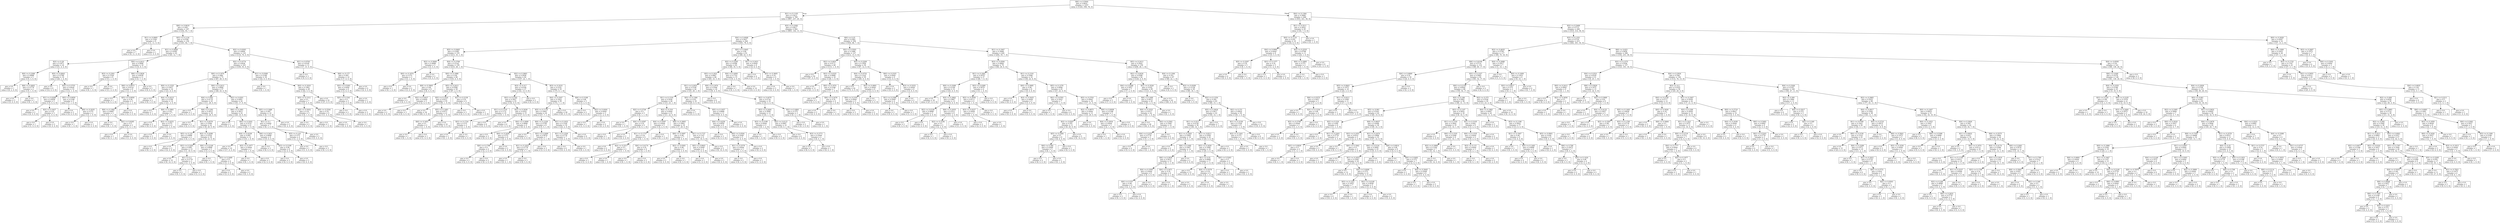 digraph Tree {
node [shape=box] ;
0 [label="X[6] <= 0.5044\ngini = 0.4622\nsamples = 1237\nvalue = [1320, 558, 76, 3]"] ;
1 [label="X[1] <= 0.1105\ngini = 0.3413\nsamples = 769\nvalue = [967, 237, 20, 3]"] ;
0 -> 1 [labeldistance=2.5, labelangle=45, headlabel="True"] ;
2 [label="X[6] <= 0.0619\ngini = 0.491\nsamples = 167\nvalue = [162, 93, 7, 0]"] ;
1 -> 2 ;
3 [label="X[1] <= 0.0895\ngini = 0.1528\nsamples = 8\nvalue = [1, 11, 0, 0]"] ;
2 -> 3 ;
4 [label="gini = 0.0\nsamples = 7\nvalue = [0, 11, 0, 0]"] ;
3 -> 4 ;
5 [label="gini = 0.0\nsamples = 1\nvalue = [1, 0, 0, 0]"] ;
3 -> 5 ;
6 [label="X[5] <= 0.1134\ngini = 0.4769\nsamples = 159\nvalue = [161, 82, 7, 0]"] ;
2 -> 6 ;
7 [label="X[1] <= 0.0684\ngini = 0.4585\nsamples = 43\nvalue = [45, 12, 7, 0]"] ;
6 -> 7 ;
8 [label="X[3] <= 0.29\ngini = 0.3471\nsamples = 24\nvalue = [31, 4, 4, 0]"] ;
7 -> 8 ;
9 [label="X[0] <= 0.2368\ngini = 0.4688\nsamples = 5\nvalue = [5, 3, 0, 0]"] ;
8 -> 9 ;
10 [label="gini = 0.0\nsamples = 1\nvalue = [0, 2, 0, 0]"] ;
9 -> 10 ;
11 [label="X[6] <= 0.4602\ngini = 0.2778\nsamples = 4\nvalue = [5, 1, 0, 0]"] ;
9 -> 11 ;
12 [label="gini = 0.0\nsamples = 3\nvalue = [5, 0, 0, 0]"] ;
11 -> 12 ;
13 [label="gini = 0.0\nsamples = 1\nvalue = [0, 1, 0, 0]"] ;
11 -> 13 ;
14 [label="X[5] <= 0.0843\ngini = 0.2789\nsamples = 19\nvalue = [26, 1, 4, 0]"] ;
8 -> 14 ;
15 [label="gini = 0.0\nsamples = 9\nvalue = [14, 0, 0, 0]"] ;
14 -> 15 ;
16 [label="X[3] <= 0.3755\ngini = 0.4429\nsamples = 10\nvalue = [12, 1, 4, 0]"] ;
14 -> 16 ;
17 [label="X[1] <= 0.0289\ngini = 0.4938\nsamples = 5\nvalue = [5, 0, 4, 0]"] ;
16 -> 17 ;
18 [label="gini = 0.0\nsamples = 2\nvalue = [4, 0, 0, 0]"] ;
17 -> 18 ;
19 [label="X[3] <= 0.3427\ngini = 0.32\nsamples = 3\nvalue = [1, 0, 4, 0]"] ;
17 -> 19 ;
20 [label="gini = 0.0\nsamples = 1\nvalue = [1, 0, 0, 0]"] ;
19 -> 20 ;
21 [label="gini = 0.0\nsamples = 2\nvalue = [0, 0, 4, 0]"] ;
19 -> 21 ;
22 [label="X[5] <= 0.0959\ngini = 0.2188\nsamples = 5\nvalue = [7, 1, 0, 0]"] ;
16 -> 22 ;
23 [label="gini = 0.0\nsamples = 3\nvalue = [4, 0, 0, 0]"] ;
22 -> 23 ;
24 [label="X[6] <= 0.2035\ngini = 0.375\nsamples = 2\nvalue = [3, 1, 0, 0]"] ;
22 -> 24 ;
25 [label="gini = 0.0\nsamples = 1\nvalue = [0, 1, 0, 0]"] ;
24 -> 25 ;
26 [label="gini = 0.0\nsamples = 1\nvalue = [3, 0, 0, 0]"] ;
24 -> 26 ;
27 [label="X[0] <= 0.2412\ngini = 0.5696\nsamples = 19\nvalue = [14, 8, 3, 0]"] ;
7 -> 27 ;
28 [label="X[3] <= 0.2361\ngini = 0.1528\nsamples = 8\nvalue = [11, 1, 0, 0]"] ;
27 -> 28 ;
29 [label="gini = 0.0\nsamples = 1\nvalue = [0, 1, 0, 0]"] ;
28 -> 29 ;
30 [label="gini = 0.0\nsamples = 7\nvalue = [11, 0, 0, 0]"] ;
28 -> 30 ;
31 [label="X[6] <= 0.3628\ngini = 0.6036\nsamples = 11\nvalue = [3, 7, 3, 0]"] ;
27 -> 31 ;
32 [label="X[6] <= 0.0973\ngini = 0.6122\nsamples = 6\nvalue = [3, 1, 3, 0]"] ;
31 -> 32 ;
33 [label="gini = 0.0\nsamples = 1\nvalue = [0, 0, 2, 0]"] ;
32 -> 33 ;
34 [label="X[5] <= 0.0959\ngini = 0.56\nsamples = 5\nvalue = [3, 1, 1, 0]"] ;
32 -> 34 ;
35 [label="X[6] <= 0.1681\ngini = 0.6667\nsamples = 3\nvalue = [1, 1, 1, 0]"] ;
34 -> 35 ;
36 [label="gini = 0.0\nsamples = 1\nvalue = [0, 1, 0, 0]"] ;
35 -> 36 ;
37 [label="X[2] <= 0.6285\ngini = 0.5\nsamples = 2\nvalue = [1, 0, 1, 0]"] ;
35 -> 37 ;
38 [label="gini = 0.0\nsamples = 1\nvalue = [0, 0, 1, 0]"] ;
37 -> 38 ;
39 [label="gini = 0.0\nsamples = 1\nvalue = [1, 0, 0, 0]"] ;
37 -> 39 ;
40 [label="gini = 0.0\nsamples = 2\nvalue = [2, 0, 0, 0]"] ;
34 -> 40 ;
41 [label="gini = 0.0\nsamples = 5\nvalue = [0, 6, 0, 0]"] ;
31 -> 41 ;
42 [label="X[2] <= 0.6363\ngini = 0.4694\nsamples = 116\nvalue = [116, 70, 0, 0]"] ;
6 -> 42 ;
43 [label="X[2] <= 0.4774\ngini = 0.4458\nsamples = 103\nvalue = [109, 55, 0, 0]"] ;
42 -> 43 ;
44 [label="X[0] <= 0.1974\ngini = 0.488\nsamples = 73\nvalue = [67, 49, 0, 0]"] ;
43 -> 44 ;
45 [label="X[0] <= 0.1535\ngini = 0.3457\nsamples = 16\nvalue = [21, 6, 0, 0]"] ;
44 -> 45 ;
46 [label="gini = 0.0\nsamples = 2\nvalue = [0, 3, 0, 0]"] ;
45 -> 46 ;
47 [label="X[4] <= 0.4215\ngini = 0.2188\nsamples = 14\nvalue = [21, 3, 0, 0]"] ;
45 -> 47 ;
48 [label="gini = 0.0\nsamples = 7\nvalue = [14, 0, 0, 0]"] ;
47 -> 48 ;
49 [label="X[6] <= 0.2861\ngini = 0.42\nsamples = 7\nvalue = [7, 3, 0, 0]"] ;
47 -> 49 ;
50 [label="gini = 0.0\nsamples = 3\nvalue = [6, 0, 0, 0]"] ;
49 -> 50 ;
51 [label="X[2] <= 0.4253\ngini = 0.375\nsamples = 4\nvalue = [1, 3, 0, 0]"] ;
49 -> 51 ;
52 [label="gini = 0.0\nsamples = 3\nvalue = [0, 3, 0, 0]"] ;
51 -> 52 ;
53 [label="gini = 0.0\nsamples = 1\nvalue = [1, 0, 0, 0]"] ;
51 -> 53 ;
54 [label="X[0] <= 0.2412\ngini = 0.4994\nsamples = 57\nvalue = [46, 43, 0, 0]"] ;
44 -> 54 ;
55 [label="X[4] <= 0.062\ngini = 0.4178\nsamples = 25\nvalue = [11, 26, 0, 0]"] ;
54 -> 55 ;
56 [label="gini = 0.0\nsamples = 1\nvalue = [1, 0, 0, 0]"] ;
55 -> 56 ;
57 [label="X[6] <= 0.292\ngini = 0.4012\nsamples = 24\nvalue = [10, 26, 0, 0]"] ;
55 -> 57 ;
58 [label="gini = 0.0\nsamples = 2\nvalue = [2, 0, 0, 0]"] ;
57 -> 58 ;
59 [label="X[1] <= 0.0579\ngini = 0.3599\nsamples = 22\nvalue = [8, 26, 0, 0]"] ;
57 -> 59 ;
60 [label="X[5] <= 0.125\ngini = 0.4898\nsamples = 4\nvalue = [4, 3, 0, 0]"] ;
59 -> 60 ;
61 [label="gini = 0.0\nsamples = 1\nvalue = [0, 3, 0, 0]"] ;
60 -> 61 ;
62 [label="gini = 0.0\nsamples = 3\nvalue = [4, 0, 0, 0]"] ;
60 -> 62 ;
63 [label="X[2] <= 0.4288\ngini = 0.2524\nsamples = 18\nvalue = [4, 23, 0, 0]"] ;
59 -> 63 ;
64 [label="X[3] <= 0.3293\ngini = 0.095\nsamples = 13\nvalue = [1, 19, 0, 0]"] ;
63 -> 64 ;
65 [label="gini = 0.0\nsamples = 10\nvalue = [0, 14, 0, 0]"] ;
64 -> 65 ;
66 [label="X[1] <= 0.1\ngini = 0.2778\nsamples = 3\nvalue = [1, 5, 0, 0]"] ;
64 -> 66 ;
67 [label="gini = 0.0\nsamples = 2\nvalue = [0, 5, 0, 0]"] ;
66 -> 67 ;
68 [label="gini = 0.0\nsamples = 1\nvalue = [1, 0, 0, 0]"] ;
66 -> 68 ;
69 [label="X[0] <= 0.2149\ngini = 0.4898\nsamples = 5\nvalue = [3, 4, 0, 0]"] ;
63 -> 69 ;
70 [label="gini = 0.0\nsamples = 1\nvalue = [0, 1, 0, 0]"] ;
69 -> 70 ;
71 [label="X[3] <= 0.2469\ngini = 0.5\nsamples = 4\nvalue = [3, 3, 0, 0]"] ;
69 -> 71 ;
72 [label="gini = 0.0\nsamples = 2\nvalue = [3, 0, 0, 0]"] ;
71 -> 72 ;
73 [label="gini = 0.0\nsamples = 2\nvalue = [0, 3, 0, 0]"] ;
71 -> 73 ;
74 [label="X[2] <= 0.4201\ngini = 0.4401\nsamples = 32\nvalue = [35, 17, 0, 0]"] ;
54 -> 74 ;
75 [label="X[6] <= 0.1681\ngini = 0.3813\nsamples = 22\nvalue = [29, 10, 0, 0]"] ;
74 -> 75 ;
76 [label="gini = 0.0\nsamples = 1\nvalue = [0, 3, 0, 0]"] ;
75 -> 76 ;
77 [label="X[0] <= 0.3202\ngini = 0.3133\nsamples = 21\nvalue = [29, 7, 0, 0]"] ;
75 -> 77 ;
78 [label="X[4] <= 0.4339\ngini = 0.095\nsamples = 12\nvalue = [19, 1, 0, 0]"] ;
77 -> 78 ;
79 [label="gini = 0.0\nsamples = 10\nvalue = [17, 0, 0, 0]"] ;
78 -> 79 ;
80 [label="X[5] <= 0.1977\ngini = 0.4444\nsamples = 2\nvalue = [2, 1, 0, 0]"] ;
78 -> 80 ;
81 [label="gini = 0.0\nsamples = 1\nvalue = [0, 1, 0, 0]"] ;
80 -> 81 ;
82 [label="gini = 0.0\nsamples = 1\nvalue = [2, 0, 0, 0]"] ;
80 -> 82 ;
83 [label="X[6] <= 0.3451\ngini = 0.4688\nsamples = 9\nvalue = [10, 6, 0, 0]"] ;
77 -> 83 ;
84 [label="gini = 0.0\nsamples = 3\nvalue = [6, 0, 0, 0]"] ;
83 -> 84 ;
85 [label="X[3] <= 0.2199\ngini = 0.48\nsamples = 6\nvalue = [4, 6, 0, 0]"] ;
83 -> 85 ;
86 [label="gini = 0.0\nsamples = 3\nvalue = [4, 0, 0, 0]"] ;
85 -> 86 ;
87 [label="gini = 0.0\nsamples = 3\nvalue = [0, 6, 0, 0]"] ;
85 -> 87 ;
88 [label="X[5] <= 0.1686\ngini = 0.497\nsamples = 10\nvalue = [6, 7, 0, 0]"] ;
74 -> 88 ;
89 [label="X[1] <= 0.1\ngini = 0.4444\nsamples = 7\nvalue = [6, 3, 0, 0]"] ;
88 -> 89 ;
90 [label="X[5] <= 0.125\ngini = 0.375\nsamples = 4\nvalue = [1, 3, 0, 0]"] ;
89 -> 90 ;
91 [label="gini = 0.0\nsamples = 1\nvalue = [1, 0, 0, 0]"] ;
90 -> 91 ;
92 [label="gini = 0.0\nsamples = 3\nvalue = [0, 3, 0, 0]"] ;
90 -> 92 ;
93 [label="gini = 0.0\nsamples = 3\nvalue = [5, 0, 0, 0]"] ;
89 -> 93 ;
94 [label="gini = 0.0\nsamples = 3\nvalue = [0, 4, 0, 0]"] ;
88 -> 94 ;
95 [label="X[1] <= 0.0368\ngini = 0.2188\nsamples = 30\nvalue = [42, 6, 0, 0]"] ;
43 -> 95 ;
96 [label="gini = 0.0\nsamples = 1\nvalue = [0, 1, 0, 0]"] ;
95 -> 96 ;
97 [label="X[4] <= 0.1818\ngini = 0.1901\nsamples = 29\nvalue = [42, 5, 0, 0]"] ;
95 -> 97 ;
98 [label="X[5] <= 0.1512\ngini = 0.5\nsamples = 7\nvalue = [5, 5, 0, 0]"] ;
97 -> 98 ;
99 [label="X[2] <= 0.5052\ngini = 0.32\nsamples = 3\nvalue = [4, 1, 0, 0]"] ;
98 -> 99 ;
100 [label="gini = 0.0\nsamples = 2\nvalue = [4, 0, 0, 0]"] ;
99 -> 100 ;
101 [label="gini = 0.0\nsamples = 1\nvalue = [0, 1, 0, 0]"] ;
99 -> 101 ;
102 [label="X[0] <= 0.2544\ngini = 0.32\nsamples = 4\nvalue = [1, 4, 0, 0]"] ;
98 -> 102 ;
103 [label="gini = 0.0\nsamples = 3\nvalue = [0, 4, 0, 0]"] ;
102 -> 103 ;
104 [label="gini = 0.0\nsamples = 1\nvalue = [1, 0, 0, 0]"] ;
102 -> 104 ;
105 [label="gini = 0.0\nsamples = 22\nvalue = [37, 0, 0, 0]"] ;
97 -> 105 ;
106 [label="X[1] <= 0.0763\ngini = 0.4339\nsamples = 13\nvalue = [7, 15, 0, 0]"] ;
42 -> 106 ;
107 [label="gini = 0.0\nsamples = 3\nvalue = [0, 9, 0, 0]"] ;
106 -> 107 ;
108 [label="X[6] <= 0.177\ngini = 0.497\nsamples = 10\nvalue = [7, 6, 0, 0]"] ;
106 -> 108 ;
109 [label="X[3] <= 0.5283\ngini = 0.4444\nsamples = 6\nvalue = [3, 6, 0, 0]"] ;
108 -> 109 ;
110 [label="X[5] <= 0.1541\ngini = 0.5\nsamples = 5\nvalue = [3, 3, 0, 0]"] ;
109 -> 110 ;
111 [label="gini = 0.0\nsamples = 2\nvalue = [0, 3, 0, 0]"] ;
110 -> 111 ;
112 [label="gini = 0.0\nsamples = 3\nvalue = [3, 0, 0, 0]"] ;
110 -> 112 ;
113 [label="gini = 0.0\nsamples = 1\nvalue = [0, 3, 0, 0]"] ;
109 -> 113 ;
114 [label="gini = 0.0\nsamples = 4\nvalue = [4, 0, 0, 0]"] ;
108 -> 114 ;
115 [label="X[3] <= 0.3392\ngini = 0.2817\nsamples = 602\nvalue = [805, 144, 13, 3]"] ;
1 -> 115 ;
116 [label="X[4] <= 0.4008\ngini = 0.3427\nsamples = 246\nvalue = [301, 76, 6, 0]"] ;
115 -> 116 ;
117 [label="X[5] <= 0.0465\ngini = 0.2385\nsamples = 155\nvalue = [213, 33, 1, 0]"] ;
116 -> 117 ;
118 [label="X[2] <= 0.5608\ngini = 0.4688\nsamples = 5\nvalue = [3, 5, 0, 0]"] ;
117 -> 118 ;
119 [label="X[0] <= 0.1974\ngini = 0.375\nsamples = 3\nvalue = [3, 1, 0, 0]"] ;
118 -> 119 ;
120 [label="gini = 0.0\nsamples = 1\nvalue = [0, 1, 0, 0]"] ;
119 -> 120 ;
121 [label="gini = 0.0\nsamples = 2\nvalue = [3, 0, 0, 0]"] ;
119 -> 121 ;
122 [label="gini = 0.0\nsamples = 2\nvalue = [0, 4, 0, 0]"] ;
118 -> 122 ;
123 [label="X[4] <= 0.2769\ngini = 0.2142\nsamples = 150\nvalue = [210, 28, 1, 0]"] ;
117 -> 123 ;
124 [label="X[0] <= 0.1886\ngini = 0.104\nsamples = 68\nvalue = [103, 6, 0, 0]"] ;
123 -> 124 ;
125 [label="X[6] <= 0.3805\ngini = 0.48\nsamples = 9\nvalue = [6, 4, 0, 0]"] ;
124 -> 125 ;
126 [label="gini = 0.0\nsamples = 4\nvalue = [4, 0, 0, 0]"] ;
125 -> 126 ;
127 [label="X[2] <= 0.4427\ngini = 0.4444\nsamples = 5\nvalue = [2, 4, 0, 0]"] ;
125 -> 127 ;
128 [label="gini = 0.0\nsamples = 2\nvalue = [2, 0, 0, 0]"] ;
127 -> 128 ;
129 [label="gini = 0.0\nsamples = 3\nvalue = [0, 4, 0, 0]"] ;
127 -> 129 ;
130 [label="X[5] <= 0.2413\ngini = 0.0396\nsamples = 59\nvalue = [97, 2, 0, 0]"] ;
124 -> 130 ;
131 [label="X[5] <= 0.1424\ngini = 0.0211\nsamples = 55\nvalue = [93, 1, 0, 0]"] ;
130 -> 131 ;
132 [label="gini = 0.0\nsamples = 34\nvalue = [60, 0, 0, 0]"] ;
131 -> 132 ;
133 [label="X[5] <= 0.1483\ngini = 0.0571\nsamples = 21\nvalue = [33, 1, 0, 0]"] ;
131 -> 133 ;
134 [label="X[6] <= 0.3451\ngini = 0.5\nsamples = 2\nvalue = [1, 1, 0, 0]"] ;
133 -> 134 ;
135 [label="gini = 0.0\nsamples = 1\nvalue = [0, 1, 0, 0]"] ;
134 -> 135 ;
136 [label="gini = 0.0\nsamples = 1\nvalue = [1, 0, 0, 0]"] ;
134 -> 136 ;
137 [label="gini = 0.0\nsamples = 19\nvalue = [32, 0, 0, 0]"] ;
133 -> 137 ;
138 [label="X[1] <= 0.2158\ngini = 0.32\nsamples = 4\nvalue = [4, 1, 0, 0]"] ;
130 -> 138 ;
139 [label="gini = 0.0\nsamples = 3\nvalue = [4, 0, 0, 0]"] ;
138 -> 139 ;
140 [label="gini = 0.0\nsamples = 1\nvalue = [0, 1, 0, 0]"] ;
138 -> 140 ;
141 [label="X[2] <= 0.3663\ngini = 0.2938\nsamples = 82\nvalue = [107, 22, 1, 0]"] ;
123 -> 141 ;
142 [label="X[3] <= 0.317\ngini = 0.4109\nsamples = 27\nvalue = [32, 13, 0, 0]"] ;
141 -> 142 ;
143 [label="X[3] <= 0.2182\ngini = 0.3427\nsamples = 25\nvalue = [32, 9, 0, 0]"] ;
142 -> 143 ;
144 [label="X[1] <= 0.1316\ngini = 0.1172\nsamples = 10\nvalue = [15, 1, 0, 0]"] ;
143 -> 144 ;
145 [label="X[3] <= 0.1724\ngini = 0.375\nsamples = 2\nvalue = [3, 1, 0, 0]"] ;
144 -> 145 ;
146 [label="gini = 0.0\nsamples = 1\nvalue = [0, 1, 0, 0]"] ;
145 -> 146 ;
147 [label="gini = 0.0\nsamples = 1\nvalue = [3, 0, 0, 0]"] ;
145 -> 147 ;
148 [label="gini = 0.0\nsamples = 8\nvalue = [12, 0, 0, 0]"] ;
144 -> 148 ;
149 [label="X[2] <= 0.3038\ngini = 0.4352\nsamples = 15\nvalue = [17, 8, 0, 0]"] ;
143 -> 149 ;
150 [label="gini = 0.0\nsamples = 6\nvalue = [11, 0, 0, 0]"] ;
149 -> 150 ;
151 [label="X[4] <= 0.3099\ngini = 0.4898\nsamples = 9\nvalue = [6, 8, 0, 0]"] ;
149 -> 151 ;
152 [label="gini = 0.0\nsamples = 3\nvalue = [0, 6, 0, 0]"] ;
151 -> 152 ;
153 [label="X[0] <= 0.2456\ngini = 0.375\nsamples = 6\nvalue = [6, 2, 0, 0]"] ;
151 -> 153 ;
154 [label="X[0] <= 0.1798\ngini = 0.5\nsamples = 4\nvalue = [2, 2, 0, 0]"] ;
153 -> 154 ;
155 [label="gini = 0.0\nsamples = 2\nvalue = [2, 0, 0, 0]"] ;
154 -> 155 ;
156 [label="gini = 0.0\nsamples = 2\nvalue = [0, 2, 0, 0]"] ;
154 -> 156 ;
157 [label="gini = 0.0\nsamples = 2\nvalue = [4, 0, 0, 0]"] ;
153 -> 157 ;
158 [label="gini = 0.0\nsamples = 2\nvalue = [0, 4, 0, 0]"] ;
142 -> 158 ;
159 [label="X[3] <= 0.3233\ngini = 0.2101\nsamples = 55\nvalue = [75, 9, 1, 0]"] ;
141 -> 159 ;
160 [label="X[4] <= 0.3347\ngini = 0.1822\nsamples = 50\nvalue = [72, 7, 1, 0]"] ;
159 -> 160 ;
161 [label="X[5] <= 0.1134\ngini = 0.3641\nsamples = 24\nvalue = [27, 7, 1, 0]"] ;
160 -> 161 ;
162 [label="X[0] <= 0.1228\ngini = 0.5785\nsamples = 8\nvalue = [5, 5, 1, 0]"] ;
161 -> 162 ;
163 [label="gini = 0.0\nsamples = 1\nvalue = [2, 0, 0, 0]"] ;
162 -> 163 ;
164 [label="X[3] <= 0.2499\ngini = 0.5679\nsamples = 7\nvalue = [3, 5, 1, 0]"] ;
162 -> 164 ;
165 [label="X[1] <= 0.1632\ngini = 0.2778\nsamples = 4\nvalue = [0, 5, 1, 0]"] ;
164 -> 165 ;
166 [label="gini = 0.0\nsamples = 1\nvalue = [0, 0, 1, 0]"] ;
165 -> 166 ;
167 [label="gini = 0.0\nsamples = 3\nvalue = [0, 5, 0, 0]"] ;
165 -> 167 ;
168 [label="gini = 0.0\nsamples = 3\nvalue = [3, 0, 0, 0]"] ;
164 -> 168 ;
169 [label="X[1] <= 0.1632\ngini = 0.1528\nsamples = 16\nvalue = [22, 2, 0, 0]"] ;
161 -> 169 ;
170 [label="X[1] <= 0.1526\ngini = 0.2778\nsamples = 7\nvalue = [10, 2, 0, 0]"] ;
169 -> 170 ;
171 [label="gini = 0.0\nsamples = 6\nvalue = [10, 0, 0, 0]"] ;
170 -> 171 ;
172 [label="gini = 0.0\nsamples = 1\nvalue = [0, 2, 0, 0]"] ;
170 -> 172 ;
173 [label="gini = 0.0\nsamples = 9\nvalue = [12, 0, 0, 0]"] ;
169 -> 173 ;
174 [label="gini = 0.0\nsamples = 26\nvalue = [45, 0, 0, 0]"] ;
160 -> 174 ;
175 [label="X[6] <= 0.3186\ngini = 0.48\nsamples = 5\nvalue = [3, 2, 0, 0]"] ;
159 -> 175 ;
176 [label="gini = 0.0\nsamples = 2\nvalue = [2, 0, 0, 0]"] ;
175 -> 176 ;
177 [label="X[2] <= 0.4444\ngini = 0.4444\nsamples = 3\nvalue = [1, 2, 0, 0]"] ;
175 -> 177 ;
178 [label="gini = 0.0\nsamples = 1\nvalue = [1, 0, 0, 0]"] ;
177 -> 178 ;
179 [label="gini = 0.0\nsamples = 2\nvalue = [0, 2, 0, 0]"] ;
177 -> 179 ;
180 [label="X[5] <= 0.2645\ngini = 0.48\nsamples = 91\nvalue = [88, 43, 5, 0]"] ;
116 -> 180 ;
181 [label="X[2] <= 0.5295\ngini = 0.4598\nsamples = 83\nvalue = [84, 35, 5, 0]"] ;
180 -> 181 ;
182 [label="X[5] <= 0.1831\ngini = 0.4967\nsamples = 68\nvalue = [65, 33, 5, 0]"] ;
181 -> 182 ;
183 [label="X[1] <= 0.2053\ngini = 0.5108\nsamples = 44\nvalue = [35, 29, 1, 0]"] ;
182 -> 183 ;
184 [label="X[1] <= 0.1316\ngini = 0.5036\nsamples = 26\nvalue = [15, 23, 1, 0]"] ;
183 -> 184 ;
185 [label="X[2] <= 0.2726\ngini = 0.5\nsamples = 5\nvalue = [4, 1, 1, 0]"] ;
184 -> 185 ;
186 [label="gini = 0.0\nsamples = 1\nvalue = [0, 1, 0, 0]"] ;
185 -> 186 ;
187 [label="X[4] <= 0.4587\ngini = 0.32\nsamples = 4\nvalue = [4, 0, 1, 0]"] ;
185 -> 187 ;
188 [label="gini = 0.0\nsamples = 1\nvalue = [0, 0, 1, 0]"] ;
187 -> 188 ;
189 [label="gini = 0.0\nsamples = 3\nvalue = [4, 0, 0, 0]"] ;
187 -> 189 ;
190 [label="X[2] <= 0.316\ngini = 0.4444\nsamples = 21\nvalue = [11, 22, 0, 0]"] ;
184 -> 190 ;
191 [label="X[4] <= 0.4587\ngini = 0.4444\nsamples = 5\nvalue = [4, 2, 0, 0]"] ;
190 -> 191 ;
192 [label="X[1] <= 0.1737\ngini = 0.32\nsamples = 4\nvalue = [4, 1, 0, 0]"] ;
191 -> 192 ;
193 [label="gini = 0.0\nsamples = 2\nvalue = [3, 0, 0, 0]"] ;
192 -> 193 ;
194 [label="X[2] <= 0.2517\ngini = 0.5\nsamples = 2\nvalue = [1, 1, 0, 0]"] ;
192 -> 194 ;
195 [label="gini = 0.0\nsamples = 1\nvalue = [1, 0, 0, 0]"] ;
194 -> 195 ;
196 [label="gini = 0.0\nsamples = 1\nvalue = [0, 1, 0, 0]"] ;
194 -> 196 ;
197 [label="gini = 0.0\nsamples = 1\nvalue = [0, 1, 0, 0]"] ;
191 -> 197 ;
198 [label="X[6] <= 0.3805\ngini = 0.3841\nsamples = 16\nvalue = [7, 20, 0, 0]"] ;
190 -> 198 ;
199 [label="X[6] <= 0.3097\ngini = 0.48\nsamples = 7\nvalue = [6, 4, 0, 0]"] ;
198 -> 199 ;
200 [label="X[4] <= 0.4174\ngini = 0.32\nsamples = 4\nvalue = [4, 1, 0, 0]"] ;
199 -> 200 ;
201 [label="gini = 0.0\nsamples = 1\nvalue = [0, 1, 0, 0]"] ;
200 -> 201 ;
202 [label="gini = 0.0\nsamples = 3\nvalue = [4, 0, 0, 0]"] ;
200 -> 202 ;
203 [label="X[2] <= 0.4583\ngini = 0.48\nsamples = 3\nvalue = [2, 3, 0, 0]"] ;
199 -> 203 ;
204 [label="gini = 0.0\nsamples = 2\nvalue = [2, 0, 0, 0]"] ;
203 -> 204 ;
205 [label="gini = 0.0\nsamples = 1\nvalue = [0, 3, 0, 0]"] ;
203 -> 205 ;
206 [label="X[1] <= 0.1737\ngini = 0.1107\nsamples = 9\nvalue = [1, 16, 0, 0]"] ;
198 -> 206 ;
207 [label="X[5] <= 0.0843\ngini = 0.2449\nsamples = 4\nvalue = [1, 6, 0, 0]"] ;
206 -> 207 ;
208 [label="gini = 0.0\nsamples = 1\nvalue = [1, 0, 0, 0]"] ;
207 -> 208 ;
209 [label="gini = 0.0\nsamples = 3\nvalue = [0, 6, 0, 0]"] ;
207 -> 209 ;
210 [label="gini = 0.0\nsamples = 5\nvalue = [0, 10, 0, 0]"] ;
206 -> 210 ;
211 [label="X[5] <= 0.1366\ngini = 0.355\nsamples = 18\nvalue = [20, 6, 0, 0]"] ;
183 -> 211 ;
212 [label="gini = 0.0\nsamples = 7\nvalue = [10, 0, 0, 0]"] ;
211 -> 212 ;
213 [label="X[5] <= 0.1657\ngini = 0.4688\nsamples = 11\nvalue = [10, 6, 0, 0]"] ;
211 -> 213 ;
214 [label="X[4] <= 0.4256\ngini = 0.4959\nsamples = 8\nvalue = [5, 6, 0, 0]"] ;
213 -> 214 ;
215 [label="gini = 0.0\nsamples = 3\nvalue = [4, 0, 0, 0]"] ;
214 -> 215 ;
216 [label="X[4] <= 0.4504\ngini = 0.2449\nsamples = 5\nvalue = [1, 6, 0, 0]"] ;
214 -> 216 ;
217 [label="X[1] <= 0.2579\ngini = 0.4444\nsamples = 3\nvalue = [1, 2, 0, 0]"] ;
216 -> 217 ;
218 [label="gini = 0.0\nsamples = 2\nvalue = [0, 2, 0, 0]"] ;
217 -> 218 ;
219 [label="gini = 0.0\nsamples = 1\nvalue = [1, 0, 0, 0]"] ;
217 -> 219 ;
220 [label="gini = 0.0\nsamples = 2\nvalue = [0, 4, 0, 0]"] ;
216 -> 220 ;
221 [label="gini = 0.0\nsamples = 3\nvalue = [5, 0, 0, 0]"] ;
213 -> 221 ;
222 [label="X[0] <= 0.1974\ngini = 0.3546\nsamples = 24\nvalue = [30, 4, 4, 0]"] ;
182 -> 222 ;
223 [label="gini = 0.0\nsamples = 8\nvalue = [12, 0, 0, 0]"] ;
222 -> 223 ;
224 [label="X[2] <= 0.4479\ngini = 0.4734\nsamples = 16\nvalue = [18, 4, 4, 0]"] ;
222 -> 224 ;
225 [label="X[3] <= 0.2404\ngini = 0.3099\nsamples = 13\nvalue = [18, 1, 3, 0]"] ;
224 -> 225 ;
226 [label="X[3] <= 0.2199\ngini = 0.4444\nsamples = 3\nvalue = [0, 1, 2, 0]"] ;
225 -> 226 ;
227 [label="gini = 0.0\nsamples = 1\nvalue = [0, 1, 0, 0]"] ;
226 -> 227 ;
228 [label="gini = 0.0\nsamples = 2\nvalue = [0, 0, 2, 0]"] ;
226 -> 228 ;
229 [label="X[2] <= 0.4115\ngini = 0.0997\nsamples = 10\nvalue = [18, 0, 1, 0]"] ;
225 -> 229 ;
230 [label="gini = 0.0\nsamples = 6\nvalue = [12, 0, 0, 0]"] ;
229 -> 230 ;
231 [label="X[3] <= 0.2771\ngini = 0.2449\nsamples = 4\nvalue = [6, 0, 1, 0]"] ;
229 -> 231 ;
232 [label="gini = 0.0\nsamples = 3\nvalue = [6, 0, 0, 0]"] ;
231 -> 232 ;
233 [label="gini = 0.0\nsamples = 1\nvalue = [0, 0, 1, 0]"] ;
231 -> 233 ;
234 [label="X[2] <= 0.4861\ngini = 0.375\nsamples = 3\nvalue = [0, 3, 1, 0]"] ;
224 -> 234 ;
235 [label="gini = 0.0\nsamples = 2\nvalue = [0, 3, 0, 0]"] ;
234 -> 235 ;
236 [label="gini = 0.0\nsamples = 1\nvalue = [0, 0, 1, 0]"] ;
234 -> 236 ;
237 [label="X[4] <= 0.4091\ngini = 0.1723\nsamples = 15\nvalue = [19, 2, 0, 0]"] ;
181 -> 237 ;
238 [label="gini = 0.0\nsamples = 1\nvalue = [0, 2, 0, 0]"] ;
237 -> 238 ;
239 [label="gini = 0.0\nsamples = 14\nvalue = [19, 0, 0, 0]"] ;
237 -> 239 ;
240 [label="X[1] <= 0.2421\ngini = 0.4444\nsamples = 8\nvalue = [4, 8, 0, 0]"] ;
180 -> 240 ;
241 [label="gini = 0.0\nsamples = 4\nvalue = [0, 7, 0, 0]"] ;
240 -> 241 ;
242 [label="X[5] <= 0.3605\ngini = 0.32\nsamples = 4\nvalue = [4, 1, 0, 0]"] ;
240 -> 242 ;
243 [label="gini = 0.0\nsamples = 3\nvalue = [4, 0, 0, 0]"] ;
242 -> 243 ;
244 [label="gini = 0.0\nsamples = 1\nvalue = [0, 1, 0, 0]"] ;
242 -> 244 ;
245 [label="X[0] <= 0.25\ngini = 0.2363\nsamples = 356\nvalue = [504, 68, 7, 3]"] ;
115 -> 245 ;
246 [label="X[2] <= 0.5503\ngini = 0.1089\nsamples = 127\nvalue = [212, 13, 0, 0]"] ;
245 -> 246 ;
247 [label="X[2] <= 0.4931\ngini = 0.0171\nsamples = 68\nvalue = [115, 1, 0, 0]"] ;
246 -> 247 ;
248 [label="gini = 0.0\nsamples = 50\nvalue = [87, 0, 0, 0]"] ;
247 -> 248 ;
249 [label="X[3] <= 0.4325\ngini = 0.0666\nsamples = 18\nvalue = [28, 1, 0, 0]"] ;
247 -> 249 ;
250 [label="gini = 0.0\nsamples = 11\nvalue = [21, 0, 0, 0]"] ;
249 -> 250 ;
251 [label="X[0] <= 0.1974\ngini = 0.2188\nsamples = 7\nvalue = [7, 1, 0, 0]"] ;
249 -> 251 ;
252 [label="gini = 0.0\nsamples = 3\nvalue = [3, 0, 0, 0]"] ;
251 -> 252 ;
253 [label="X[6] <= 0.2478\ngini = 0.32\nsamples = 4\nvalue = [4, 1, 0, 0]"] ;
251 -> 253 ;
254 [label="gini = 0.0\nsamples = 3\nvalue = [4, 0, 0, 0]"] ;
253 -> 254 ;
255 [label="gini = 0.0\nsamples = 1\nvalue = [0, 1, 0, 0]"] ;
253 -> 255 ;
256 [label="X[5] <= 0.2209\ngini = 0.1959\nsamples = 59\nvalue = [97, 12, 0, 0]"] ;
246 -> 256 ;
257 [label="X[4] <= 0.4752\ngini = 0.1232\nsamples = 50\nvalue = [85, 6, 0, 0]"] ;
256 -> 257 ;
258 [label="gini = 0.0\nsamples = 42\nvalue = [73, 0, 0, 0]"] ;
257 -> 258 ;
259 [label="X[3] <= 0.4681\ngini = 0.4444\nsamples = 8\nvalue = [12, 6, 0, 0]"] ;
257 -> 259 ;
260 [label="X[0] <= 0.2193\ngini = 0.4444\nsamples = 5\nvalue = [3, 6, 0, 0]"] ;
259 -> 260 ;
261 [label="gini = 0.0\nsamples = 3\nvalue = [0, 6, 0, 0]"] ;
260 -> 261 ;
262 [label="gini = 0.0\nsamples = 2\nvalue = [3, 0, 0, 0]"] ;
260 -> 262 ;
263 [label="gini = 0.0\nsamples = 3\nvalue = [9, 0, 0, 0]"] ;
259 -> 263 ;
264 [label="X[0] <= 0.2325\ngini = 0.4444\nsamples = 9\nvalue = [12, 6, 0, 0]"] ;
256 -> 264 ;
265 [label="gini = 0.0\nsamples = 3\nvalue = [9, 0, 0, 0]"] ;
264 -> 265 ;
266 [label="X[3] <= 0.5252\ngini = 0.4444\nsamples = 6\nvalue = [3, 6, 0, 0]"] ;
264 -> 266 ;
267 [label="X[1] <= 0.2368\ngini = 0.2449\nsamples = 4\nvalue = [1, 6, 0, 0]"] ;
266 -> 267 ;
268 [label="gini = 0.0\nsamples = 3\nvalue = [0, 6, 0, 0]"] ;
267 -> 268 ;
269 [label="gini = 0.0\nsamples = 1\nvalue = [1, 0, 0, 0]"] ;
267 -> 269 ;
270 [label="gini = 0.0\nsamples = 2\nvalue = [2, 0, 0, 0]"] ;
266 -> 270 ;
271 [label="X[1] <= 0.1947\ngini = 0.3068\nsamples = 229\nvalue = [292, 55, 7, 3]"] ;
245 -> 271 ;
272 [label="X[3] <= 0.4584\ngini = 0.4664\nsamples = 70\nvalue = [84, 29, 6, 3]"] ;
271 -> 272 ;
273 [label="X[1] <= 0.1842\ngini = 0.2979\nsamples = 37\nvalue = [48, 7, 0, 3]"] ;
272 -> 273 ;
274 [label="X[0] <= 0.3289\ngini = 0.2149\nsamples = 31\nvalue = [43, 6, 0, 0]"] ;
273 -> 274 ;
275 [label="gini = 0.0\nsamples = 18\nvalue = [27, 0, 0, 0]"] ;
274 -> 275 ;
276 [label="X[3] <= 0.3662\ngini = 0.3967\nsamples = 13\nvalue = [16, 6, 0, 0]"] ;
274 -> 276 ;
277 [label="X[2] <= 0.4149\ngini = 0.4898\nsamples = 5\nvalue = [3, 4, 0, 0]"] ;
276 -> 277 ;
278 [label="gini = 0.0\nsamples = 2\nvalue = [0, 4, 0, 0]"] ;
277 -> 278 ;
279 [label="gini = 0.0\nsamples = 3\nvalue = [3, 0, 0, 0]"] ;
277 -> 279 ;
280 [label="X[6] <= 0.2035\ngini = 0.2311\nsamples = 8\nvalue = [13, 2, 0, 0]"] ;
276 -> 280 ;
281 [label="X[2] <= 0.3194\ngini = 0.5\nsamples = 2\nvalue = [2, 2, 0, 0]"] ;
280 -> 281 ;
282 [label="gini = 0.0\nsamples = 1\nvalue = [2, 0, 0, 0]"] ;
281 -> 282 ;
283 [label="gini = 0.0\nsamples = 1\nvalue = [0, 2, 0, 0]"] ;
281 -> 283 ;
284 [label="gini = 0.0\nsamples = 6\nvalue = [11, 0, 0, 0]"] ;
280 -> 284 ;
285 [label="X[3] <= 0.4389\ngini = 0.5679\nsamples = 6\nvalue = [5, 1, 0, 3]"] ;
273 -> 285 ;
286 [label="X[2] <= 0.2656\ngini = 0.6111\nsamples = 4\nvalue = [2, 1, 0, 3]"] ;
285 -> 286 ;
287 [label="X[3] <= 0.4227\ngini = 0.4444\nsamples = 3\nvalue = [2, 1, 0, 0]"] ;
286 -> 287 ;
288 [label="gini = 0.0\nsamples = 2\nvalue = [2, 0, 0, 0]"] ;
287 -> 288 ;
289 [label="gini = 0.0\nsamples = 1\nvalue = [0, 1, 0, 0]"] ;
287 -> 289 ;
290 [label="gini = 0.0\nsamples = 1\nvalue = [0, 0, 0, 3]"] ;
286 -> 290 ;
291 [label="gini = 0.0\nsamples = 2\nvalue = [3, 0, 0, 0]"] ;
285 -> 291 ;
292 [label="X[1] <= 0.1316\ngini = 0.5566\nsamples = 33\nvalue = [36, 22, 6, 0]"] ;
272 -> 292 ;
293 [label="X[0] <= 0.2895\ngini = 0.48\nsamples = 8\nvalue = [9, 0, 6, 0]"] ;
292 -> 293 ;
294 [label="gini = 0.0\nsamples = 3\nvalue = [6, 0, 0, 0]"] ;
293 -> 294 ;
295 [label="X[3] <= 0.5425\ngini = 0.4444\nsamples = 5\nvalue = [3, 0, 6, 0]"] ;
293 -> 295 ;
296 [label="gini = 0.0\nsamples = 2\nvalue = [0, 0, 6, 0]"] ;
295 -> 296 ;
297 [label="gini = 0.0\nsamples = 3\nvalue = [3, 0, 0, 0]"] ;
295 -> 297 ;
298 [label="X[5] <= 0.1279\ngini = 0.4948\nsamples = 25\nvalue = [27, 22, 0, 0]"] ;
292 -> 298 ;
299 [label="X[2] <= 0.4783\ngini = 0.1653\nsamples = 7\nvalue = [10, 1, 0, 0]"] ;
298 -> 299 ;
300 [label="gini = 0.0\nsamples = 1\nvalue = [0, 1, 0, 0]"] ;
299 -> 300 ;
301 [label="gini = 0.0\nsamples = 6\nvalue = [10, 0, 0, 0]"] ;
299 -> 301 ;
302 [label="X[5] <= 0.2703\ngini = 0.4945\nsamples = 18\nvalue = [17, 21, 0, 0]"] ;
298 -> 302 ;
303 [label="X[2] <= 0.6875\ngini = 0.4444\nsamples = 13\nvalue = [10, 20, 0, 0]"] ;
302 -> 303 ;
304 [label="X[2] <= 0.6267\ngini = 0.355\nsamples = 11\nvalue = [6, 20, 0, 0]"] ;
303 -> 304 ;
305 [label="X[5] <= 0.2384\ngini = 0.5\nsamples = 6\nvalue = [6, 6, 0, 0]"] ;
304 -> 305 ;
306 [label="X[0] <= 0.364\ngini = 0.2449\nsamples = 5\nvalue = [6, 1, 0, 0]"] ;
305 -> 306 ;
307 [label="gini = 0.0\nsamples = 4\nvalue = [6, 0, 0, 0]"] ;
306 -> 307 ;
308 [label="gini = 0.0\nsamples = 1\nvalue = [0, 1, 0, 0]"] ;
306 -> 308 ;
309 [label="gini = 0.0\nsamples = 1\nvalue = [0, 5, 0, 0]"] ;
305 -> 309 ;
310 [label="gini = 0.0\nsamples = 5\nvalue = [0, 14, 0, 0]"] ;
304 -> 310 ;
311 [label="gini = 0.0\nsamples = 2\nvalue = [4, 0, 0, 0]"] ;
303 -> 311 ;
312 [label="X[0] <= 0.6009\ngini = 0.2188\nsamples = 5\nvalue = [7, 1, 0, 0]"] ;
302 -> 312 ;
313 [label="X[4] <= 0.2934\ngini = 0.4444\nsamples = 3\nvalue = [2, 1, 0, 0]"] ;
312 -> 313 ;
314 [label="gini = 0.0\nsamples = 1\nvalue = [0, 1, 0, 0]"] ;
313 -> 314 ;
315 [label="gini = 0.0\nsamples = 2\nvalue = [2, 0, 0, 0]"] ;
313 -> 315 ;
316 [label="gini = 0.0\nsamples = 2\nvalue = [5, 0, 0, 0]"] ;
312 -> 316 ;
317 [label="X[5] <= 0.2413\ngini = 0.2043\nsamples = 159\nvalue = [208, 26, 1, 0]"] ;
271 -> 317 ;
318 [label="X[2] <= 0.0434\ngini = 0.0588\nsamples = 92\nvalue = [128, 4, 0, 0]"] ;
317 -> 318 ;
319 [label="X[4] <= 0.4298\ngini = 0.3457\nsamples = 7\nvalue = [7, 2, 0, 0]"] ;
318 -> 319 ;
320 [label="gini = 0.0\nsamples = 5\nvalue = [7, 0, 0, 0]"] ;
319 -> 320 ;
321 [label="gini = 0.0\nsamples = 2\nvalue = [0, 2, 0, 0]"] ;
319 -> 321 ;
322 [label="X[1] <= 0.3526\ngini = 0.032\nsamples = 85\nvalue = [121, 2, 0, 0]"] ;
318 -> 322 ;
323 [label="X[6] <= 0.469\ngini = 0.0615\nsamples = 43\nvalue = [61, 2, 0, 0]"] ;
322 -> 323 ;
324 [label="X[0] <= 0.3333\ngini = 0.0317\nsamples = 42\nvalue = [61, 1, 0, 0]"] ;
323 -> 324 ;
325 [label="gini = 0.0\nsamples = 28\nvalue = [44, 0, 0, 0]"] ;
324 -> 325 ;
326 [label="X[4] <= 0.2562\ngini = 0.1049\nsamples = 14\nvalue = [17, 1, 0, 0]"] ;
324 -> 326 ;
327 [label="X[4] <= 0.2355\ngini = 0.2778\nsamples = 5\nvalue = [5, 1, 0, 0]"] ;
326 -> 327 ;
328 [label="gini = 0.0\nsamples = 4\nvalue = [5, 0, 0, 0]"] ;
327 -> 328 ;
329 [label="gini = 0.0\nsamples = 1\nvalue = [0, 1, 0, 0]"] ;
327 -> 329 ;
330 [label="gini = 0.0\nsamples = 9\nvalue = [12, 0, 0, 0]"] ;
326 -> 330 ;
331 [label="gini = 0.0\nsamples = 1\nvalue = [0, 1, 0, 0]"] ;
323 -> 331 ;
332 [label="gini = 0.0\nsamples = 42\nvalue = [60, 0, 0, 0]"] ;
322 -> 332 ;
333 [label="X[4] <= 0.1364\ngini = 0.351\nsamples = 67\nvalue = [80, 22, 1, 0]"] ;
317 -> 333 ;
334 [label="gini = 0.0\nsamples = 2\nvalue = [0, 4, 0, 0]"] ;
333 -> 334 ;
335 [label="X[2] <= 0.0208\ngini = 0.3138\nsamples = 65\nvalue = [80, 18, 1, 0]"] ;
333 -> 335 ;
336 [label="gini = 0.0\nsamples = 2\nvalue = [0, 3, 0, 0]"] ;
335 -> 336 ;
337 [label="X[2] <= 0.1354\ngini = 0.281\nsamples = 63\nvalue = [80, 15, 1, 0]"] ;
335 -> 337 ;
338 [label="X[5] <= 0.3634\ngini = 0.3617\nsamples = 43\nvalue = [50, 14, 1, 0]"] ;
337 -> 338 ;
339 [label="X[1] <= 0.3211\ngini = 0.4158\nsamples = 36\nvalue = [38, 14, 1, 0]"] ;
338 -> 339 ;
340 [label="X[1] <= 0.2263\ngini = 0.5485\nsamples = 16\nvalue = [9, 9, 1, 0]"] ;
339 -> 340 ;
341 [label="gini = 0.0\nsamples = 2\nvalue = [0, 2, 0, 0]"] ;
340 -> 341 ;
342 [label="X[6] <= 0.469\ngini = 0.5467\nsamples = 14\nvalue = [9, 7, 1, 0]"] ;
340 -> 342 ;
343 [label="X[6] <= 0.3628\ngini = 0.5612\nsamples = 12\nvalue = [6, 7, 1, 0]"] ;
342 -> 343 ;
344 [label="X[4] <= 0.3595\ngini = 0.4444\nsamples = 8\nvalue = [6, 3, 0, 0]"] ;
343 -> 344 ;
345 [label="X[0] <= 0.557\ngini = 0.48\nsamples = 4\nvalue = [2, 3, 0, 0]"] ;
344 -> 345 ;
346 [label="gini = 0.0\nsamples = 2\nvalue = [0, 3, 0, 0]"] ;
345 -> 346 ;
347 [label="gini = 0.0\nsamples = 2\nvalue = [2, 0, 0, 0]"] ;
345 -> 347 ;
348 [label="gini = 0.0\nsamples = 4\nvalue = [4, 0, 0, 0]"] ;
344 -> 348 ;
349 [label="X[4] <= 0.3471\ngini = 0.32\nsamples = 4\nvalue = [0, 4, 1, 0]"] ;
343 -> 349 ;
350 [label="gini = 0.0\nsamples = 1\nvalue = [0, 0, 1, 0]"] ;
349 -> 350 ;
351 [label="gini = 0.0\nsamples = 3\nvalue = [0, 4, 0, 0]"] ;
349 -> 351 ;
352 [label="gini = 0.0\nsamples = 2\nvalue = [3, 0, 0, 0]"] ;
342 -> 352 ;
353 [label="X[1] <= 0.8211\ngini = 0.2509\nsamples = 20\nvalue = [29, 5, 0, 0]"] ;
339 -> 353 ;
354 [label="X[5] <= 0.3459\ngini = 0.1699\nsamples = 19\nvalue = [29, 3, 0, 0]"] ;
353 -> 354 ;
355 [label="X[1] <= 0.55\ngini = 0.0689\nsamples = 17\nvalue = [27, 1, 0, 0]"] ;
354 -> 355 ;
356 [label="gini = 0.0\nsamples = 13\nvalue = [23, 0, 0, 0]"] ;
355 -> 356 ;
357 [label="X[4] <= 0.5579\ngini = 0.32\nsamples = 4\nvalue = [4, 1, 0, 0]"] ;
355 -> 357 ;
358 [label="gini = 0.0\nsamples = 3\nvalue = [4, 0, 0, 0]"] ;
357 -> 358 ;
359 [label="gini = 0.0\nsamples = 1\nvalue = [0, 1, 0, 0]"] ;
357 -> 359 ;
360 [label="X[0] <= 0.5263\ngini = 0.5\nsamples = 2\nvalue = [2, 2, 0, 0]"] ;
354 -> 360 ;
361 [label="gini = 0.0\nsamples = 1\nvalue = [2, 0, 0, 0]"] ;
360 -> 361 ;
362 [label="gini = 0.0\nsamples = 1\nvalue = [0, 2, 0, 0]"] ;
360 -> 362 ;
363 [label="gini = 0.0\nsamples = 1\nvalue = [0, 2, 0, 0]"] ;
353 -> 363 ;
364 [label="gini = 0.0\nsamples = 7\nvalue = [12, 0, 0, 0]"] ;
338 -> 364 ;
365 [label="X[2] <= 0.151\ngini = 0.0624\nsamples = 20\nvalue = [30, 1, 0, 0]"] ;
337 -> 365 ;
366 [label="X[1] <= 0.3158\ngini = 0.1528\nsamples = 8\nvalue = [11, 1, 0, 0]"] ;
365 -> 366 ;
367 [label="X[2] <= 0.1441\ngini = 0.375\nsamples = 2\nvalue = [3, 1, 0, 0]"] ;
366 -> 367 ;
368 [label="gini = 0.0\nsamples = 1\nvalue = [3, 0, 0, 0]"] ;
367 -> 368 ;
369 [label="gini = 0.0\nsamples = 1\nvalue = [0, 1, 0, 0]"] ;
367 -> 369 ;
370 [label="gini = 0.0\nsamples = 6\nvalue = [8, 0, 0, 0]"] ;
366 -> 370 ;
371 [label="gini = 0.0\nsamples = 12\nvalue = [19, 0, 0, 0]"] ;
365 -> 371 ;
372 [label="X[4] <= 0.1364\ngini = 0.5669\nsamples = 468\nvalue = [353, 321, 56, 0]"] ;
0 -> 372 [labeldistance=2.5, labelangle=-45, headlabel="False"] ;
373 [label="X[1] <= 0.3211\ngini = 0.2832\nsamples = 20\nvalue = [34, 7, 0, 0]"] ;
372 -> 373 ;
374 [label="X[4] <= 0.1116\ngini = 0.255\nsamples = 19\nvalue = [34, 6, 0, 0]"] ;
373 -> 374 ;
375 [label="X[4] <= 0.0992\ngini = 0.4444\nsamples = 8\nvalue = [10, 5, 0, 0]"] ;
374 -> 375 ;
376 [label="X[5] <= 0.2297\ngini = 0.18\nsamples = 5\nvalue = [9, 1, 0, 0]"] ;
375 -> 376 ;
377 [label="gini = 0.0\nsamples = 4\nvalue = [9, 0, 0, 0]"] ;
376 -> 377 ;
378 [label="gini = 0.0\nsamples = 1\nvalue = [0, 1, 0, 0]"] ;
376 -> 378 ;
379 [label="X[3] <= 0.1377\ngini = 0.32\nsamples = 3\nvalue = [1, 4, 0, 0]"] ;
375 -> 379 ;
380 [label="gini = 0.0\nsamples = 1\nvalue = [1, 0, 0, 0]"] ;
379 -> 380 ;
381 [label="gini = 0.0\nsamples = 2\nvalue = [0, 4, 0, 0]"] ;
379 -> 381 ;
382 [label="X[2] <= 0.2535\ngini = 0.0768\nsamples = 11\nvalue = [24, 1, 0, 0]"] ;
374 -> 382 ;
383 [label="X[0] <= 0.2895\ngini = 0.375\nsamples = 2\nvalue = [3, 1, 0, 0]"] ;
382 -> 383 ;
384 [label="gini = 0.0\nsamples = 1\nvalue = [0, 1, 0, 0]"] ;
383 -> 384 ;
385 [label="gini = 0.0\nsamples = 1\nvalue = [3, 0, 0, 0]"] ;
383 -> 385 ;
386 [label="gini = 0.0\nsamples = 9\nvalue = [21, 0, 0, 0]"] ;
382 -> 386 ;
387 [label="gini = 0.0\nsamples = 1\nvalue = [0, 1, 0, 0]"] ;
373 -> 387 ;
388 [label="X[2] <= 0.5469\ngini = 0.5713\nsamples = 448\nvalue = [319, 314, 56, 0]"] ;
372 -> 388 ;
389 [label="X[3] <= 0.1351\ngini = 0.5735\nsamples = 415\nvalue = [282, 301, 54, 0]"] ;
388 -> 389 ;
390 [label="X[2] <= 0.4635\ngini = 0.5795\nsamples = 117\nvalue = [90, 70, 18, 0]"] ;
389 -> 390 ;
391 [label="X[6] <= 0.6106\ngini = 0.5714\nsamples = 110\nvalue = [89, 60, 17, 0]"] ;
390 -> 391 ;
392 [label="X[4] <= 0.4669\ngini = 0.32\nsamples = 18\nvalue = [24, 6, 0, 0]"] ;
391 -> 392 ;
393 [label="X[5] <= 0.0843\ngini = 0.1975\nsamples = 16\nvalue = [24, 3, 0, 0]"] ;
392 -> 393 ;
394 [label="X[6] <= 0.5575\ngini = 0.3457\nsamples = 5\nvalue = [7, 2, 0, 0]"] ;
393 -> 394 ;
395 [label="gini = 0.0\nsamples = 1\nvalue = [4, 0, 0, 0]"] ;
394 -> 395 ;
396 [label="X[3] <= 0.1234\ngini = 0.48\nsamples = 4\nvalue = [3, 2, 0, 0]"] ;
394 -> 396 ;
397 [label="X[2] <= 0.2708\ngini = 0.4444\nsamples = 3\nvalue = [1, 2, 0, 0]"] ;
396 -> 397 ;
398 [label="gini = 0.0\nsamples = 1\nvalue = [1, 0, 0, 0]"] ;
397 -> 398 ;
399 [label="gini = 0.0\nsamples = 2\nvalue = [0, 2, 0, 0]"] ;
397 -> 399 ;
400 [label="gini = 0.0\nsamples = 1\nvalue = [2, 0, 0, 0]"] ;
396 -> 400 ;
401 [label="X[1] <= 0.0211\ngini = 0.1049\nsamples = 11\nvalue = [17, 1, 0, 0]"] ;
393 -> 401 ;
402 [label="gini = 0.0\nsamples = 1\nvalue = [0, 1, 0, 0]"] ;
401 -> 402 ;
403 [label="gini = 0.0\nsamples = 10\nvalue = [17, 0, 0, 0]"] ;
401 -> 403 ;
404 [label="gini = 0.0\nsamples = 2\nvalue = [0, 3, 0, 0]"] ;
392 -> 404 ;
405 [label="X[3] <= 0.1327\ngini = 0.5983\nsamples = 92\nvalue = [65, 54, 17, 0]"] ;
391 -> 405 ;
406 [label="X[0] <= 0.2149\ngini = 0.6044\nsamples = 88\nvalue = [59, 54, 17, 0]"] ;
405 -> 406 ;
407 [label="X[5] <= 0.186\ngini = 0.5993\nsamples = 58\nvalue = [46, 31, 13, 0]"] ;
406 -> 407 ;
408 [label="X[5] <= 0.061\ngini = 0.5241\nsamples = 42\nvalue = [40, 15, 8, 0]"] ;
407 -> 408 ;
409 [label="X[2] <= 0.224\ngini = 0.449\nsamples = 6\nvalue = [1, 1, 5, 0]"] ;
408 -> 409 ;
410 [label="gini = 0.0\nsamples = 1\nvalue = [0, 1, 0, 0]"] ;
409 -> 410 ;
411 [label="X[1] <= 0.2263\ngini = 0.2778\nsamples = 5\nvalue = [1, 0, 5, 0]"] ;
409 -> 411 ;
412 [label="X[3] <= 0.0829\ngini = 0.5\nsamples = 2\nvalue = [1, 0, 1, 0]"] ;
411 -> 412 ;
413 [label="gini = 0.0\nsamples = 1\nvalue = [0, 0, 1, 0]"] ;
412 -> 413 ;
414 [label="gini = 0.0\nsamples = 1\nvalue = [1, 0, 0, 0]"] ;
412 -> 414 ;
415 [label="gini = 0.0\nsamples = 3\nvalue = [0, 0, 4, 0]"] ;
411 -> 415 ;
416 [label="X[6] <= 0.6637\ngini = 0.4496\nsamples = 36\nvalue = [39, 14, 3, 0]"] ;
408 -> 416 ;
417 [label="X[3] <= 0.1053\ngini = 0.6531\nsamples = 3\nvalue = [2, 2, 3, 0]"] ;
416 -> 417 ;
418 [label="gini = 0.0\nsamples = 1\nvalue = [0, 0, 3, 0]"] ;
417 -> 418 ;
419 [label="X[0] <= 0.1842\ngini = 0.5\nsamples = 2\nvalue = [2, 2, 0, 0]"] ;
417 -> 419 ;
420 [label="gini = 0.0\nsamples = 1\nvalue = [2, 0, 0, 0]"] ;
419 -> 420 ;
421 [label="gini = 0.0\nsamples = 1\nvalue = [0, 2, 0, 0]"] ;
419 -> 421 ;
422 [label="X[1] <= 0.2474\ngini = 0.3698\nsamples = 33\nvalue = [37, 12, 0, 0]"] ;
416 -> 422 ;
423 [label="X[4] <= 0.5124\ngini = 0.2604\nsamples = 25\nvalue = [33, 6, 0, 0]"] ;
422 -> 423 ;
424 [label="X[1] <= 0.2053\ngini = 0.2285\nsamples = 24\nvalue = [33, 5, 0, 0]"] ;
423 -> 424 ;
425 [label="gini = 0.0\nsamples = 12\nvalue = [18, 0, 0, 0]"] ;
424 -> 425 ;
426 [label="X[4] <= 0.4008\ngini = 0.375\nsamples = 12\nvalue = [15, 5, 0, 0]"] ;
424 -> 426 ;
427 [label="X[5] <= 0.1221\ngini = 0.1653\nsamples = 7\nvalue = [10, 1, 0, 0]"] ;
426 -> 427 ;
428 [label="gini = 0.0\nsamples = 6\nvalue = [10, 0, 0, 0]"] ;
427 -> 428 ;
429 [label="gini = 0.0\nsamples = 1\nvalue = [0, 1, 0, 0]"] ;
427 -> 429 ;
430 [label="X[2] <= 0.4149\ngini = 0.4938\nsamples = 5\nvalue = [5, 4, 0, 0]"] ;
426 -> 430 ;
431 [label="gini = 0.0\nsamples = 3\nvalue = [0, 4, 0, 0]"] ;
430 -> 431 ;
432 [label="gini = 0.0\nsamples = 2\nvalue = [5, 0, 0, 0]"] ;
430 -> 432 ;
433 [label="gini = 0.0\nsamples = 1\nvalue = [0, 1, 0, 0]"] ;
423 -> 433 ;
434 [label="X[6] <= 0.6814\ngini = 0.48\nsamples = 8\nvalue = [4, 6, 0, 0]"] ;
422 -> 434 ;
435 [label="gini = 0.0\nsamples = 1\nvalue = [2, 0, 0, 0]"] ;
434 -> 435 ;
436 [label="X[0] <= 0.0482\ngini = 0.375\nsamples = 7\nvalue = [2, 6, 0, 0]"] ;
434 -> 436 ;
437 [label="gini = 0.0\nsamples = 1\nvalue = [1, 0, 0, 0]"] ;
436 -> 437 ;
438 [label="X[4] <= 0.2645\ngini = 0.2449\nsamples = 6\nvalue = [1, 6, 0, 0]"] ;
436 -> 438 ;
439 [label="gini = 0.0\nsamples = 1\nvalue = [1, 0, 0, 0]"] ;
438 -> 439 ;
440 [label="gini = 0.0\nsamples = 5\nvalue = [0, 6, 0, 0]"] ;
438 -> 440 ;
441 [label="X[3] <= 0.1107\ngini = 0.5652\nsamples = 16\nvalue = [6, 16, 5, 0]"] ;
407 -> 441 ;
442 [label="X[1] <= 0.1316\ngini = 0.3642\nsamples = 10\nvalue = [3, 14, 1, 0]"] ;
441 -> 442 ;
443 [label="gini = 0.0\nsamples = 2\nvalue = [2, 0, 0, 0]"] ;
442 -> 443 ;
444 [label="X[0] <= 0.1535\ngini = 0.2266\nsamples = 8\nvalue = [1, 14, 1, 0]"] ;
442 -> 444 ;
445 [label="X[2] <= 0.3889\ngini = 0.1244\nsamples = 7\nvalue = [0, 14, 1, 0]"] ;
444 -> 445 ;
446 [label="gini = 0.0\nsamples = 6\nvalue = [0, 14, 0, 0]"] ;
445 -> 446 ;
447 [label="gini = 0.0\nsamples = 1\nvalue = [0, 0, 1, 0]"] ;
445 -> 447 ;
448 [label="gini = 0.0\nsamples = 1\nvalue = [1, 0, 0, 0]"] ;
444 -> 448 ;
449 [label="X[1] <= 0.3105\ngini = 0.642\nsamples = 6\nvalue = [3, 2, 4, 0]"] ;
441 -> 449 ;
450 [label="X[0] <= 0.1535\ngini = 0.4444\nsamples = 4\nvalue = [0, 2, 4, 0]"] ;
449 -> 450 ;
451 [label="X[3] <= 0.115\ngini = 0.4444\nsamples = 3\nvalue = [0, 2, 1, 0]"] ;
450 -> 451 ;
452 [label="gini = 0.0\nsamples = 1\nvalue = [0, 0, 1, 0]"] ;
451 -> 452 ;
453 [label="gini = 0.0\nsamples = 2\nvalue = [0, 2, 0, 0]"] ;
451 -> 453 ;
454 [label="gini = 0.0\nsamples = 1\nvalue = [0, 0, 3, 0]"] ;
450 -> 454 ;
455 [label="gini = 0.0\nsamples = 2\nvalue = [3, 0, 0, 0]"] ;
449 -> 455 ;
456 [label="X[2] <= 0.375\ngini = 0.5538\nsamples = 30\nvalue = [13, 23, 4, 0]"] ;
406 -> 456 ;
457 [label="X[4] <= 0.1983\ngini = 0.6097\nsamples = 20\nvalue = [13, 11, 4, 0]"] ;
456 -> 457 ;
458 [label="gini = 0.0\nsamples = 3\nvalue = [0, 5, 0, 0]"] ;
457 -> 458 ;
459 [label="X[3] <= 0.1198\ngini = 0.5822\nsamples = 17\nvalue = [13, 6, 4, 0]"] ;
457 -> 459 ;
460 [label="X[1] <= 0.1947\ngini = 0.48\nsamples = 9\nvalue = [4, 6, 0, 0]"] ;
459 -> 460 ;
461 [label="gini = 0.0\nsamples = 3\nvalue = [0, 3, 0, 0]"] ;
460 -> 461 ;
462 [label="X[5] <= 0.1483\ngini = 0.4898\nsamples = 6\nvalue = [4, 3, 0, 0]"] ;
460 -> 462 ;
463 [label="gini = 0.0\nsamples = 4\nvalue = [4, 0, 0, 0]"] ;
462 -> 463 ;
464 [label="gini = 0.0\nsamples = 2\nvalue = [0, 3, 0, 0]"] ;
462 -> 464 ;
465 [label="X[5] <= 0.0901\ngini = 0.426\nsamples = 8\nvalue = [9, 0, 4, 0]"] ;
459 -> 465 ;
466 [label="gini = 0.0\nsamples = 1\nvalue = [0, 0, 2, 0]"] ;
465 -> 466 ;
467 [label="X[6] <= 0.708\ngini = 0.2975\nsamples = 7\nvalue = [9, 0, 2, 0]"] ;
465 -> 467 ;
468 [label="gini = 0.0\nsamples = 3\nvalue = [6, 0, 0, 0]"] ;
467 -> 468 ;
469 [label="X[5] <= 0.1424\ngini = 0.48\nsamples = 4\nvalue = [3, 0, 2, 0]"] ;
467 -> 469 ;
470 [label="gini = 0.0\nsamples = 2\nvalue = [3, 0, 0, 0]"] ;
469 -> 470 ;
471 [label="gini = 0.0\nsamples = 2\nvalue = [0, 0, 2, 0]"] ;
469 -> 471 ;
472 [label="gini = 0.0\nsamples = 10\nvalue = [0, 12, 0, 0]"] ;
456 -> 472 ;
473 [label="gini = 0.0\nsamples = 4\nvalue = [6, 0, 0, 0]"] ;
405 -> 473 ;
474 [label="X[4] <= 0.2686\ngini = 0.2917\nsamples = 7\nvalue = [1, 10, 1, 0]"] ;
390 -> 474 ;
475 [label="gini = 0.0\nsamples = 1\nvalue = [1, 0, 0, 0]"] ;
474 -> 475 ;
476 [label="X[0] <= 0.1009\ngini = 0.1653\nsamples = 6\nvalue = [0, 10, 1, 0]"] ;
474 -> 476 ;
477 [label="X[3] <= 0.0617\ngini = 0.375\nsamples = 2\nvalue = [0, 3, 1, 0]"] ;
476 -> 477 ;
478 [label="gini = 0.0\nsamples = 1\nvalue = [0, 0, 1, 0]"] ;
477 -> 478 ;
479 [label="gini = 0.0\nsamples = 1\nvalue = [0, 3, 0, 0]"] ;
477 -> 479 ;
480 [label="gini = 0.0\nsamples = 4\nvalue = [0, 7, 0, 0]"] ;
476 -> 480 ;
481 [label="X[6] <= 0.623\ngini = 0.5656\nsamples = 298\nvalue = [192, 231, 36, 0]"] ;
389 -> 481 ;
482 [label="X[3] <= 0.1575\ngini = 0.5558\nsamples = 157\nvalue = [123, 101, 16, 0]"] ;
481 -> 482 ;
483 [label="X[4] <= 0.2521\ngini = 0.4229\nsamples = 21\nvalue = [9, 25, 1, 0]"] ;
482 -> 483 ;
484 [label="X[0] <= 0.2412\ngini = 0.4062\nsamples = 6\nvalue = [6, 1, 1, 0]"] ;
483 -> 484 ;
485 [label="gini = 0.0\nsamples = 4\nvalue = [6, 0, 0, 0]"] ;
484 -> 485 ;
486 [label="X[2] <= 0.2656\ngini = 0.5\nsamples = 2\nvalue = [0, 1, 1, 0]"] ;
484 -> 486 ;
487 [label="gini = 0.0\nsamples = 1\nvalue = [0, 1, 0, 0]"] ;
486 -> 487 ;
488 [label="gini = 0.0\nsamples = 1\nvalue = [0, 0, 1, 0]"] ;
486 -> 488 ;
489 [label="X[6] <= 0.5929\ngini = 0.1975\nsamples = 15\nvalue = [3, 24, 0, 0]"] ;
483 -> 489 ;
490 [label="gini = 0.0\nsamples = 9\nvalue = [0, 17, 0, 0]"] ;
489 -> 490 ;
491 [label="X[2] <= 0.2969\ngini = 0.42\nsamples = 6\nvalue = [3, 7, 0, 0]"] ;
489 -> 491 ;
492 [label="gini = 0.0\nsamples = 1\nvalue = [1, 0, 0, 0]"] ;
491 -> 492 ;
493 [label="X[4] <= 0.4132\ngini = 0.3457\nsamples = 5\nvalue = [2, 7, 0, 0]"] ;
491 -> 493 ;
494 [label="gini = 0.0\nsamples = 4\nvalue = [0, 7, 0, 0]"] ;
493 -> 494 ;
495 [label="gini = 0.0\nsamples = 1\nvalue = [2, 0, 0, 0]"] ;
493 -> 495 ;
496 [label="X[4] <= 0.2934\ngini = 0.548\nsamples = 136\nvalue = [114, 76, 15, 0]"] ;
482 -> 496 ;
497 [label="X[3] <= 0.2\ngini = 0.5525\nsamples = 36\nvalue = [20, 29, 4, 0]"] ;
496 -> 497 ;
498 [label="X[4] <= 0.2149\ngini = 0.4717\nsamples = 12\nvalue = [13, 8, 0, 0]"] ;
497 -> 498 ;
499 [label="X[5] <= 0.1483\ngini = 0.4628\nsamples = 5\nvalue = [4, 7, 0, 0]"] ;
498 -> 499 ;
500 [label="X[2] <= 0.2587\ngini = 0.48\nsamples = 3\nvalue = [3, 2, 0, 0]"] ;
499 -> 500 ;
501 [label="gini = 0.0\nsamples = 1\nvalue = [0, 2, 0, 0]"] ;
500 -> 501 ;
502 [label="gini = 0.0\nsamples = 2\nvalue = [3, 0, 0, 0]"] ;
500 -> 502 ;
503 [label="X[3] <= 0.1785\ngini = 0.2778\nsamples = 2\nvalue = [1, 5, 0, 0]"] ;
499 -> 503 ;
504 [label="gini = 0.0\nsamples = 1\nvalue = [0, 5, 0, 0]"] ;
503 -> 504 ;
505 [label="gini = 0.0\nsamples = 1\nvalue = [1, 0, 0, 0]"] ;
503 -> 505 ;
506 [label="X[0] <= 0.3026\ngini = 0.18\nsamples = 7\nvalue = [9, 1, 0, 0]"] ;
498 -> 506 ;
507 [label="gini = 0.0\nsamples = 5\nvalue = [8, 0, 0, 0]"] ;
506 -> 507 ;
508 [label="X[6] <= 0.5664\ngini = 0.5\nsamples = 2\nvalue = [1, 1, 0, 0]"] ;
506 -> 508 ;
509 [label="gini = 0.0\nsamples = 1\nvalue = [0, 1, 0, 0]"] ;
508 -> 509 ;
510 [label="gini = 0.0\nsamples = 1\nvalue = [1, 0, 0, 0]"] ;
508 -> 510 ;
511 [label="X[1] <= 0.1947\ngini = 0.5059\nsamples = 24\nvalue = [7, 21, 4, 0]"] ;
497 -> 511 ;
512 [label="X[3] <= 0.306\ngini = 0.2659\nsamples = 14\nvalue = [3, 16, 0, 0]"] ;
511 -> 512 ;
513 [label="X[1] <= 0.1421\ngini = 0.1975\nsamples = 13\nvalue = [2, 16, 0, 0]"] ;
512 -> 513 ;
514 [label="X[0] <= 0.2719\ngini = 0.375\nsamples = 7\nvalue = [2, 6, 0, 0]"] ;
513 -> 514 ;
515 [label="X[4] <= 0.1777\ngini = 0.4444\nsamples = 3\nvalue = [2, 1, 0, 0]"] ;
514 -> 515 ;
516 [label="gini = 0.0\nsamples = 1\nvalue = [1, 0, 0, 0]"] ;
515 -> 516 ;
517 [label="X[5] <= 0.1977\ngini = 0.5\nsamples = 2\nvalue = [1, 1, 0, 0]"] ;
515 -> 517 ;
518 [label="gini = 0.0\nsamples = 1\nvalue = [0, 1, 0, 0]"] ;
517 -> 518 ;
519 [label="gini = 0.0\nsamples = 1\nvalue = [1, 0, 0, 0]"] ;
517 -> 519 ;
520 [label="gini = 0.0\nsamples = 4\nvalue = [0, 5, 0, 0]"] ;
514 -> 520 ;
521 [label="gini = 0.0\nsamples = 6\nvalue = [0, 10, 0, 0]"] ;
513 -> 521 ;
522 [label="gini = 0.0\nsamples = 1\nvalue = [1, 0, 0, 0]"] ;
512 -> 522 ;
523 [label="X[0] <= 0.2719\ngini = 0.6627\nsamples = 10\nvalue = [4, 5, 4, 0]"] ;
511 -> 523 ;
524 [label="X[4] <= 0.2438\ngini = 0.4444\nsamples = 4\nvalue = [2, 0, 4, 0]"] ;
523 -> 524 ;
525 [label="gini = 0.0\nsamples = 2\nvalue = [0, 0, 4, 0]"] ;
524 -> 525 ;
526 [label="gini = 0.0\nsamples = 2\nvalue = [2, 0, 0, 0]"] ;
524 -> 526 ;
527 [label="X[0] <= 0.5482\ngini = 0.4082\nsamples = 6\nvalue = [2, 5, 0, 0]"] ;
523 -> 527 ;
528 [label="X[2] <= 0.5243\ngini = 0.2778\nsamples = 5\nvalue = [1, 5, 0, 0]"] ;
527 -> 528 ;
529 [label="gini = 0.0\nsamples = 4\nvalue = [0, 5, 0, 0]"] ;
528 -> 529 ;
530 [label="gini = 0.0\nsamples = 1\nvalue = [1, 0, 0, 0]"] ;
528 -> 530 ;
531 [label="gini = 0.0\nsamples = 1\nvalue = [1, 0, 0, 0]"] ;
527 -> 531 ;
532 [label="X[4] <= 0.3264\ngini = 0.5167\nsamples = 100\nvalue = [94, 47, 11, 0]"] ;
496 -> 532 ;
533 [label="X[2] <= 0.309\ngini = 0.1884\nsamples = 11\nvalue = [17, 2, 0, 0]"] ;
532 -> 533 ;
534 [label="gini = 0.0\nsamples = 6\nvalue = [11, 0, 0, 0]"] ;
533 -> 534 ;
535 [label="X[4] <= 0.3017\ngini = 0.375\nsamples = 5\nvalue = [6, 2, 0, 0]"] ;
533 -> 535 ;
536 [label="gini = 0.0\nsamples = 3\nvalue = [4, 0, 0, 0]"] ;
535 -> 536 ;
537 [label="X[2] <= 0.349\ngini = 0.5\nsamples = 2\nvalue = [2, 2, 0, 0]"] ;
535 -> 537 ;
538 [label="gini = 0.0\nsamples = 1\nvalue = [0, 2, 0, 0]"] ;
537 -> 538 ;
539 [label="gini = 0.0\nsamples = 1\nvalue = [2, 0, 0, 0]"] ;
537 -> 539 ;
540 [label="X[2] <= 0.2865\ngini = 0.5435\nsamples = 89\nvalue = [77, 45, 11, 0]"] ;
532 -> 540 ;
541 [label="X[4] <= 0.4917\ngini = 0.3392\nsamples = 38\nvalue = [45, 11, 1, 0]"] ;
540 -> 541 ;
542 [label="X[1] <= 0.0789\ngini = 0.1925\nsamples = 26\nvalue = [34, 3, 1, 0]"] ;
541 -> 542 ;
543 [label="gini = 0.0\nsamples = 1\nvalue = [0, 1, 0, 0]"] ;
542 -> 543 ;
544 [label="X[0] <= 0.3158\ngini = 0.1519\nsamples = 25\nvalue = [34, 2, 1, 0]"] ;
542 -> 544 ;
545 [label="gini = 0.0\nsamples = 15\nvalue = [23, 0, 0, 0]"] ;
544 -> 545 ;
546 [label="X[0] <= 0.3289\ngini = 0.3571\nsamples = 10\nvalue = [11, 2, 1, 0]"] ;
544 -> 546 ;
547 [label="gini = 0.0\nsamples = 1\nvalue = [0, 1, 0, 0]"] ;
546 -> 547 ;
548 [label="X[1] <= 0.3421\ngini = 0.2722\nsamples = 9\nvalue = [11, 1, 1, 0]"] ;
546 -> 548 ;
549 [label="gini = 0.0\nsamples = 6\nvalue = [9, 0, 0, 0]"] ;
548 -> 549 ;
550 [label="X[0] <= 0.3772\ngini = 0.625\nsamples = 3\nvalue = [2, 1, 1, 0]"] ;
548 -> 550 ;
551 [label="gini = 0.0\nsamples = 1\nvalue = [2, 0, 0, 0]"] ;
550 -> 551 ;
552 [label="X[2] <= 0.0503\ngini = 0.5\nsamples = 2\nvalue = [0, 1, 1, 0]"] ;
550 -> 552 ;
553 [label="gini = 0.0\nsamples = 1\nvalue = [0, 0, 1, 0]"] ;
552 -> 553 ;
554 [label="gini = 0.0\nsamples = 1\nvalue = [0, 1, 0, 0]"] ;
552 -> 554 ;
555 [label="X[5] <= 0.2733\ngini = 0.4875\nsamples = 12\nvalue = [11, 8, 0, 0]"] ;
541 -> 555 ;
556 [label="gini = 0.0\nsamples = 7\nvalue = [10, 0, 0, 0]"] ;
555 -> 556 ;
557 [label="X[6] <= 0.5841\ngini = 0.1975\nsamples = 5\nvalue = [1, 8, 0, 0]"] ;
555 -> 557 ;
558 [label="gini = 0.0\nsamples = 3\nvalue = [0, 6, 0, 0]"] ;
557 -> 558 ;
559 [label="X[5] <= 0.3256\ngini = 0.4444\nsamples = 2\nvalue = [1, 2, 0, 0]"] ;
557 -> 559 ;
560 [label="gini = 0.0\nsamples = 1\nvalue = [0, 2, 0, 0]"] ;
559 -> 560 ;
561 [label="gini = 0.0\nsamples = 1\nvalue = [1, 0, 0, 0]"] ;
559 -> 561 ;
562 [label="X[0] <= 0.1447\ngini = 0.6053\nsamples = 51\nvalue = [32, 34, 10, 0]"] ;
540 -> 562 ;
563 [label="X[0] <= 0.1053\ngini = 0.3047\nsamples = 9\nvalue = [13, 0, 3, 0]"] ;
562 -> 563 ;
564 [label="gini = 0.0\nsamples = 5\nvalue = [8, 0, 0, 0]"] ;
563 -> 564 ;
565 [label="X[6] <= 0.5398\ngini = 0.4688\nsamples = 4\nvalue = [5, 0, 3, 0]"] ;
563 -> 565 ;
566 [label="gini = 0.0\nsamples = 3\nvalue = [5, 0, 0, 0]"] ;
565 -> 566 ;
567 [label="gini = 0.0\nsamples = 1\nvalue = [0, 0, 3, 0]"] ;
565 -> 567 ;
568 [label="X[4] <= 0.3926\ngini = 0.565\nsamples = 42\nvalue = [19, 34, 7, 0]"] ;
562 -> 568 ;
569 [label="X[1] <= 0.0632\ngini = 0.625\nsamples = 18\nvalue = [13, 10, 5, 0]"] ;
568 -> 569 ;
570 [label="gini = 0.0\nsamples = 2\nvalue = [0, 3, 0, 0]"] ;
569 -> 570 ;
571 [label="X[0] <= 0.1974\ngini = 0.6112\nsamples = 16\nvalue = [13, 7, 5, 0]"] ;
569 -> 571 ;
572 [label="gini = 0.0\nsamples = 6\nvalue = [10, 0, 0, 0]"] ;
571 -> 572 ;
573 [label="X[1] <= 0.1158\ngini = 0.6311\nsamples = 10\nvalue = [3, 7, 5, 0]"] ;
571 -> 573 ;
574 [label="gini = 0.0\nsamples = 2\nvalue = [0, 4, 0, 0]"] ;
573 -> 574 ;
575 [label="X[1] <= 0.2237\ngini = 0.6446\nsamples = 8\nvalue = [3, 3, 5, 0]"] ;
573 -> 575 ;
576 [label="X[3] <= 0.246\ngini = 0.4688\nsamples = 5\nvalue = [3, 0, 5, 0]"] ;
575 -> 576 ;
577 [label="gini = 0.0\nsamples = 2\nvalue = [2, 0, 0, 0]"] ;
576 -> 577 ;
578 [label="X[0] <= 0.2632\ngini = 0.2778\nsamples = 3\nvalue = [1, 0, 5, 0]"] ;
576 -> 578 ;
579 [label="gini = 0.0\nsamples = 2\nvalue = [0, 0, 5, 0]"] ;
578 -> 579 ;
580 [label="gini = 0.0\nsamples = 1\nvalue = [1, 0, 0, 0]"] ;
578 -> 580 ;
581 [label="gini = 0.0\nsamples = 3\nvalue = [0, 3, 0, 0]"] ;
575 -> 581 ;
582 [label="X[6] <= 0.5575\ngini = 0.3984\nsamples = 24\nvalue = [6, 24, 2, 0]"] ;
568 -> 582 ;
583 [label="X[4] <= 0.4174\ngini = 0.2266\nsamples = 12\nvalue = [1, 14, 1, 0]"] ;
582 -> 583 ;
584 [label="gini = 0.0\nsamples = 1\nvalue = [1, 0, 0, 0]"] ;
583 -> 584 ;
585 [label="X[3] <= 0.1819\ngini = 0.1244\nsamples = 11\nvalue = [0, 14, 1, 0]"] ;
583 -> 585 ;
586 [label="X[3] <= 0.1709\ngini = 0.32\nsamples = 4\nvalue = [0, 4, 1, 0]"] ;
585 -> 586 ;
587 [label="gini = 0.0\nsamples = 3\nvalue = [0, 4, 0, 0]"] ;
586 -> 587 ;
588 [label="gini = 0.0\nsamples = 1\nvalue = [0, 0, 1, 0]"] ;
586 -> 588 ;
589 [label="gini = 0.0\nsamples = 7\nvalue = [0, 10, 0, 0]"] ;
585 -> 589 ;
590 [label="X[0] <= 0.2061\ngini = 0.5078\nsamples = 12\nvalue = [5, 10, 1, 0]"] ;
582 -> 590 ;
591 [label="gini = 0.0\nsamples = 5\nvalue = [0, 8, 0, 0]"] ;
590 -> 591 ;
592 [label="X[1] <= 0.1789\ngini = 0.5312\nsamples = 7\nvalue = [5, 2, 1, 0]"] ;
590 -> 592 ;
593 [label="X[6] <= 0.5841\ngini = 0.625\nsamples = 4\nvalue = [1, 2, 1, 0]"] ;
592 -> 593 ;
594 [label="gini = 0.0\nsamples = 2\nvalue = [0, 2, 0, 0]"] ;
593 -> 594 ;
595 [label="X[2] <= 0.349\ngini = 0.5\nsamples = 2\nvalue = [1, 0, 1, 0]"] ;
593 -> 595 ;
596 [label="gini = 0.0\nsamples = 1\nvalue = [1, 0, 0, 0]"] ;
595 -> 596 ;
597 [label="gini = 0.0\nsamples = 1\nvalue = [0, 0, 1, 0]"] ;
595 -> 597 ;
598 [label="gini = 0.0\nsamples = 3\nvalue = [4, 0, 0, 0]"] ;
592 -> 598 ;
599 [label="X[4] <= 0.8595\ngini = 0.54\nsamples = 141\nvalue = [69, 130, 20, 0]"] ;
481 -> 599 ;
600 [label="X[6] <= 0.646\ngini = 0.5278\nsamples = 138\nvalue = [61, 130, 20, 0]"] ;
599 -> 600 ;
601 [label="X[4] <= 0.2355\ngini = 0.2188\nsamples = 25\nvalue = [5, 35, 0, 0]"] ;
600 -> 601 ;
602 [label="X[3] <= 0.218\ngini = 0.48\nsamples = 4\nvalue = [3, 2, 0, 0]"] ;
601 -> 602 ;
603 [label="gini = 0.0\nsamples = 1\nvalue = [0, 2, 0, 0]"] ;
602 -> 603 ;
604 [label="gini = 0.0\nsamples = 3\nvalue = [3, 0, 0, 0]"] ;
602 -> 604 ;
605 [label="X[0] <= 0.2105\ngini = 0.1078\nsamples = 21\nvalue = [2, 33, 0, 0]"] ;
601 -> 605 ;
606 [label="X[3] <= 0.2464\ngini = 0.2975\nsamples = 5\nvalue = [2, 9, 0, 0]"] ;
605 -> 606 ;
607 [label="gini = 0.0\nsamples = 4\nvalue = [0, 9, 0, 0]"] ;
606 -> 607 ;
608 [label="gini = 0.0\nsamples = 1\nvalue = [2, 0, 0, 0]"] ;
606 -> 608 ;
609 [label="gini = 0.0\nsamples = 16\nvalue = [0, 24, 0, 0]"] ;
605 -> 609 ;
610 [label="X[4] <= 0.3926\ngini = 0.5704\nsamples = 113\nvalue = [56, 95, 20, 0]"] ;
600 -> 610 ;
611 [label="X[5] <= 0.061\ngini = 0.635\nsamples = 63\nvalue = [34, 35, 16, 0]"] ;
610 -> 611 ;
612 [label="X[2] <= 0.3385\ngini = 0.5694\nsamples = 7\nvalue = [2, 3, 7, 0]"] ;
611 -> 612 ;
613 [label="gini = 0.0\nsamples = 3\nvalue = [0, 3, 0, 0]"] ;
612 -> 613 ;
614 [label="X[0] <= 0.2018\ngini = 0.3457\nsamples = 4\nvalue = [2, 0, 7, 0]"] ;
612 -> 614 ;
615 [label="gini = 0.0\nsamples = 1\nvalue = [2, 0, 0, 0]"] ;
614 -> 615 ;
616 [label="gini = 0.0\nsamples = 3\nvalue = [0, 0, 7, 0]"] ;
614 -> 616 ;
617 [label="X[1] <= 0.3632\ngini = 0.6005\nsamples = 56\nvalue = [32, 32, 9, 0]"] ;
611 -> 617 ;
618 [label="X[4] <= 0.3678\ngini = 0.5848\nsamples = 45\nvalue = [30, 20, 7, 0]"] ;
617 -> 618 ;
619 [label="X[6] <= 0.7345\ngini = 0.4668\nsamples = 32\nvalue = [25, 12, 1, 0]"] ;
618 -> 619 ;
620 [label="X[0] <= 0.1886\ngini = 0.2344\nsamples = 19\nvalue = [20, 2, 1, 0]"] ;
619 -> 620 ;
621 [label="X[6] <= 0.6681\ngini = 0.4444\nsamples = 4\nvalue = [4, 2, 0, 0]"] ;
620 -> 621 ;
622 [label="gini = 0.0\nsamples = 2\nvalue = [0, 2, 0, 0]"] ;
621 -> 622 ;
623 [label="gini = 0.0\nsamples = 2\nvalue = [4, 0, 0, 0]"] ;
621 -> 623 ;
624 [label="X[1] <= 0.1947\ngini = 0.1107\nsamples = 15\nvalue = [16, 0, 1, 0]"] ;
620 -> 624 ;
625 [label="gini = 0.0\nsamples = 10\nvalue = [11, 0, 0, 0]"] ;
624 -> 625 ;
626 [label="X[4] <= 0.2149\ngini = 0.2778\nsamples = 5\nvalue = [5, 0, 1, 0]"] ;
624 -> 626 ;
627 [label="gini = 0.0\nsamples = 2\nvalue = [3, 0, 0, 0]"] ;
626 -> 627 ;
628 [label="X[6] <= 0.6991\ngini = 0.4444\nsamples = 3\nvalue = [2, 0, 1, 0]"] ;
626 -> 628 ;
629 [label="gini = 0.0\nsamples = 2\nvalue = [2, 0, 0, 0]"] ;
628 -> 629 ;
630 [label="gini = 0.0\nsamples = 1\nvalue = [0, 0, 1, 0]"] ;
628 -> 630 ;
631 [label="X[1] <= 0.2947\ngini = 0.4444\nsamples = 13\nvalue = [5, 10, 0, 0]"] ;
619 -> 631 ;
632 [label="X[4] <= 0.2149\ngini = 0.1975\nsamples = 8\nvalue = [1, 8, 0, 0]"] ;
631 -> 632 ;
633 [label="X[6] <= 0.7876\ngini = 0.5\nsamples = 2\nvalue = [1, 1, 0, 0]"] ;
632 -> 633 ;
634 [label="gini = 0.0\nsamples = 1\nvalue = [1, 0, 0, 0]"] ;
633 -> 634 ;
635 [label="gini = 0.0\nsamples = 1\nvalue = [0, 1, 0, 0]"] ;
633 -> 635 ;
636 [label="gini = 0.0\nsamples = 6\nvalue = [0, 7, 0, 0]"] ;
632 -> 636 ;
637 [label="X[1] <= 0.3263\ngini = 0.4444\nsamples = 5\nvalue = [4, 2, 0, 0]"] ;
631 -> 637 ;
638 [label="gini = 0.0\nsamples = 2\nvalue = [3, 0, 0, 0]"] ;
637 -> 638 ;
639 [label="X[2] <= 0.3889\ngini = 0.4444\nsamples = 3\nvalue = [1, 2, 0, 0]"] ;
637 -> 639 ;
640 [label="gini = 0.0\nsamples = 1\nvalue = [1, 0, 0, 0]"] ;
639 -> 640 ;
641 [label="gini = 0.0\nsamples = 2\nvalue = [0, 2, 0, 0]"] ;
639 -> 641 ;
642 [label="X[1] <= 0.2579\ngini = 0.6537\nsamples = 13\nvalue = [5, 8, 6, 0]"] ;
618 -> 642 ;
643 [label="X[0] <= 0.25\ngini = 0.5408\nsamples = 10\nvalue = [1, 8, 5, 0]"] ;
642 -> 643 ;
644 [label="X[5] <= 0.1948\ngini = 0.2778\nsamples = 4\nvalue = [0, 1, 5, 0]"] ;
643 -> 644 ;
645 [label="gini = 0.0\nsamples = 2\nvalue = [0, 0, 4, 0]"] ;
644 -> 645 ;
646 [label="X[6] <= 0.708\ngini = 0.5\nsamples = 2\nvalue = [0, 1, 1, 0]"] ;
644 -> 646 ;
647 [label="gini = 0.0\nsamples = 1\nvalue = [0, 0, 1, 0]"] ;
646 -> 647 ;
648 [label="gini = 0.0\nsamples = 1\nvalue = [0, 1, 0, 0]"] ;
646 -> 648 ;
649 [label="X[5] <= 0.1831\ngini = 0.2188\nsamples = 6\nvalue = [1, 7, 0, 0]"] ;
643 -> 649 ;
650 [label="gini = 0.0\nsamples = 3\nvalue = [0, 4, 0, 0]"] ;
649 -> 650 ;
651 [label="X[0] <= 0.3114\ngini = 0.375\nsamples = 3\nvalue = [1, 3, 0, 0]"] ;
649 -> 651 ;
652 [label="gini = 0.0\nsamples = 1\nvalue = [1, 0, 0, 0]"] ;
651 -> 652 ;
653 [label="gini = 0.0\nsamples = 2\nvalue = [0, 3, 0, 0]"] ;
651 -> 653 ;
654 [label="X[1] <= 0.2737\ngini = 0.32\nsamples = 3\nvalue = [4, 0, 1, 0]"] ;
642 -> 654 ;
655 [label="gini = 0.0\nsamples = 1\nvalue = [2, 0, 0, 0]"] ;
654 -> 655 ;
656 [label="X[1] <= 0.3053\ngini = 0.4444\nsamples = 2\nvalue = [2, 0, 1, 0]"] ;
654 -> 656 ;
657 [label="gini = 0.0\nsamples = 1\nvalue = [0, 0, 1, 0]"] ;
656 -> 657 ;
658 [label="gini = 0.0\nsamples = 1\nvalue = [2, 0, 0, 0]"] ;
656 -> 658 ;
659 [label="X[4] <= 0.3223\ngini = 0.4062\nsamples = 11\nvalue = [2, 12, 2, 0]"] ;
617 -> 659 ;
660 [label="gini = 0.0\nsamples = 7\nvalue = [0, 12, 0, 0]"] ;
659 -> 660 ;
661 [label="X[4] <= 0.3388\ngini = 0.5\nsamples = 4\nvalue = [2, 0, 2, 0]"] ;
659 -> 661 ;
662 [label="gini = 0.0\nsamples = 1\nvalue = [0, 0, 1, 0]"] ;
661 -> 662 ;
663 [label="X[1] <= 0.4737\ngini = 0.4444\nsamples = 3\nvalue = [2, 0, 1, 0]"] ;
661 -> 663 ;
664 [label="gini = 0.0\nsamples = 1\nvalue = [0, 0, 1, 0]"] ;
663 -> 664 ;
665 [label="gini = 0.0\nsamples = 2\nvalue = [2, 0, 0, 0]"] ;
663 -> 665 ;
666 [label="X[2] <= 0.408\ngini = 0.4456\nsamples = 50\nvalue = [22, 60, 4, 0]"] ;
610 -> 666 ;
667 [label="X[5] <= 0.3983\ngini = 0.3714\nsamples = 39\nvalue = [11, 51, 4, 0]"] ;
666 -> 667 ;
668 [label="X[2] <= 0.092\ngini = 0.3569\nsamples = 38\nvalue = [10, 51, 4, 0]"] ;
667 -> 668 ;
669 [label="X[1] <= 0.3211\ngini = 0.4983\nsamples = 11\nvalue = [8, 9, 0, 0]"] ;
668 -> 669 ;
670 [label="X[2] <= 0.0677\ngini = 0.2188\nsamples = 5\nvalue = [1, 7, 0, 0]"] ;
669 -> 670 ;
671 [label="gini = 0.0\nsamples = 4\nvalue = [0, 7, 0, 0]"] ;
670 -> 671 ;
672 [label="gini = 0.0\nsamples = 1\nvalue = [1, 0, 0, 0]"] ;
670 -> 672 ;
673 [label="X[2] <= 0.0191\ngini = 0.3457\nsamples = 6\nvalue = [7, 2, 0, 0]"] ;
669 -> 673 ;
674 [label="gini = 0.0\nsamples = 1\nvalue = [0, 2, 0, 0]"] ;
673 -> 674 ;
675 [label="gini = 0.0\nsamples = 5\nvalue = [7, 0, 0, 0]"] ;
673 -> 675 ;
676 [label="X[3] <= 0.4001\ngini = 0.2257\nsamples = 27\nvalue = [2, 42, 4, 0]"] ;
668 -> 676 ;
677 [label="X[3] <= 0.1767\ngini = 0.1956\nsamples = 26\nvalue = [2, 42, 3, 0]"] ;
676 -> 677 ;
678 [label="X[0] <= 0.25\ngini = 0.5289\nsamples = 9\nvalue = [2, 7, 2, 0]"] ;
677 -> 678 ;
679 [label="X[4] <= 0.5455\ngini = 0.46\nsamples = 8\nvalue = [2, 7, 1, 0]"] ;
678 -> 679 ;
680 [label="X[6] <= 0.9646\ngini = 0.3457\nsamples = 7\nvalue = [2, 7, 0, 0]"] ;
679 -> 680 ;
681 [label="X[6] <= 0.7345\ngini = 0.2188\nsamples = 6\nvalue = [1, 7, 0, 0]"] ;
680 -> 681 ;
682 [label="gini = 0.0\nsamples = 3\nvalue = [0, 4, 0, 0]"] ;
681 -> 682 ;
683 [label="X[2] <= 0.2431\ngini = 0.375\nsamples = 3\nvalue = [1, 3, 0, 0]"] ;
681 -> 683 ;
684 [label="gini = 0.0\nsamples = 1\nvalue = [1, 0, 0, 0]"] ;
683 -> 684 ;
685 [label="gini = 0.0\nsamples = 2\nvalue = [0, 3, 0, 0]"] ;
683 -> 685 ;
686 [label="gini = 0.0\nsamples = 1\nvalue = [1, 0, 0, 0]"] ;
680 -> 686 ;
687 [label="gini = 0.0\nsamples = 1\nvalue = [0, 0, 1, 0]"] ;
679 -> 687 ;
688 [label="gini = 0.0\nsamples = 1\nvalue = [0, 0, 1, 0]"] ;
678 -> 688 ;
689 [label="X[5] <= 0.3285\ngini = 0.054\nsamples = 17\nvalue = [0, 35, 1, 0]"] ;
677 -> 689 ;
690 [label="gini = 0.0\nsamples = 11\nvalue = [0, 27, 0, 0]"] ;
689 -> 690 ;
691 [label="X[1] <= 0.7921\ngini = 0.1975\nsamples = 6\nvalue = [0, 8, 1, 0]"] ;
689 -> 691 ;
692 [label="gini = 0.0\nsamples = 5\nvalue = [0, 8, 0, 0]"] ;
691 -> 692 ;
693 [label="gini = 0.0\nsamples = 1\nvalue = [0, 0, 1, 0]"] ;
691 -> 693 ;
694 [label="gini = 0.0\nsamples = 1\nvalue = [0, 0, 1, 0]"] ;
676 -> 694 ;
695 [label="gini = 0.0\nsamples = 1\nvalue = [1, 0, 0, 0]"] ;
667 -> 695 ;
696 [label="X[6] <= 0.6991\ngini = 0.495\nsamples = 11\nvalue = [11, 9, 0, 0]"] ;
666 -> 696 ;
697 [label="X[3] <= 0.1959\ngini = 0.4628\nsamples = 6\nvalue = [4, 7, 0, 0]"] ;
696 -> 697 ;
698 [label="X[0] <= 0.2456\ngini = 0.3457\nsamples = 5\nvalue = [2, 7, 0, 0]"] ;
697 -> 698 ;
699 [label="gini = 0.0\nsamples = 3\nvalue = [0, 6, 0, 0]"] ;
698 -> 699 ;
700 [label="X[3] <= 0.1813\ngini = 0.4444\nsamples = 2\nvalue = [2, 1, 0, 0]"] ;
698 -> 700 ;
701 [label="gini = 0.0\nsamples = 1\nvalue = [2, 0, 0, 0]"] ;
700 -> 701 ;
702 [label="gini = 0.0\nsamples = 1\nvalue = [0, 1, 0, 0]"] ;
700 -> 702 ;
703 [label="gini = 0.0\nsamples = 1\nvalue = [2, 0, 0, 0]"] ;
697 -> 703 ;
704 [label="X[0] <= 0.2061\ngini = 0.3457\nsamples = 5\nvalue = [7, 2, 0, 0]"] ;
696 -> 704 ;
705 [label="gini = 0.0\nsamples = 1\nvalue = [0, 1, 0, 0]"] ;
704 -> 705 ;
706 [label="X[5] <= 0.1308\ngini = 0.2188\nsamples = 4\nvalue = [7, 1, 0, 0]"] ;
704 -> 706 ;
707 [label="gini = 0.0\nsamples = 1\nvalue = [0, 1, 0, 0]"] ;
706 -> 707 ;
708 [label="gini = 0.0\nsamples = 3\nvalue = [7, 0, 0, 0]"] ;
706 -> 708 ;
709 [label="gini = 0.0\nsamples = 3\nvalue = [8, 0, 0, 0]"] ;
599 -> 709 ;
710 [label="X[0] <= 0.2939\ngini = 0.4297\nsamples = 33\nvalue = [37, 13, 2, 0]"] ;
388 -> 710 ;
711 [label="X[0] <= 0.1009\ngini = 0.2455\nsamples = 26\nvalue = [37, 5, 1, 0]"] ;
710 -> 711 ;
712 [label="gini = 0.0\nsamples = 1\nvalue = [0, 2, 0, 0]"] ;
711 -> 712 ;
713 [label="X[3] <= 0.1735\ngini = 0.1797\nsamples = 25\nvalue = [37, 3, 1, 0]"] ;
711 -> 713 ;
714 [label="gini = 0.0\nsamples = 2\nvalue = [0, 3, 0, 0]"] ;
713 -> 714 ;
715 [label="X[2] <= 0.5955\ngini = 0.0512\nsamples = 23\nvalue = [37, 0, 1, 0]"] ;
713 -> 715 ;
716 [label="gini = 0.0\nsamples = 12\nvalue = [25, 0, 0, 0]"] ;
715 -> 716 ;
717 [label="X[4] <= 0.4835\ngini = 0.142\nsamples = 11\nvalue = [12, 0, 1, 0]"] ;
715 -> 717 ;
718 [label="gini = 0.0\nsamples = 9\nvalue = [11, 0, 0, 0]"] ;
717 -> 718 ;
719 [label="X[1] <= 0.2211\ngini = 0.5\nsamples = 2\nvalue = [1, 0, 1, 0]"] ;
717 -> 719 ;
720 [label="gini = 0.0\nsamples = 1\nvalue = [0, 0, 1, 0]"] ;
719 -> 720 ;
721 [label="gini = 0.0\nsamples = 1\nvalue = [1, 0, 0, 0]"] ;
719 -> 721 ;
722 [label="X[3] <= 0.2697\ngini = 0.1975\nsamples = 7\nvalue = [0, 8, 1, 0]"] ;
710 -> 722 ;
723 [label="gini = 0.0\nsamples = 4\nvalue = [0, 6, 0, 0]"] ;
722 -> 723 ;
724 [label="X[0] <= 0.3202\ngini = 0.4444\nsamples = 3\nvalue = [0, 2, 1, 0]"] ;
722 -> 724 ;
725 [label="gini = 0.0\nsamples = 2\nvalue = [0, 2, 0, 0]"] ;
724 -> 725 ;
726 [label="gini = 0.0\nsamples = 1\nvalue = [0, 0, 1, 0]"] ;
724 -> 726 ;
}